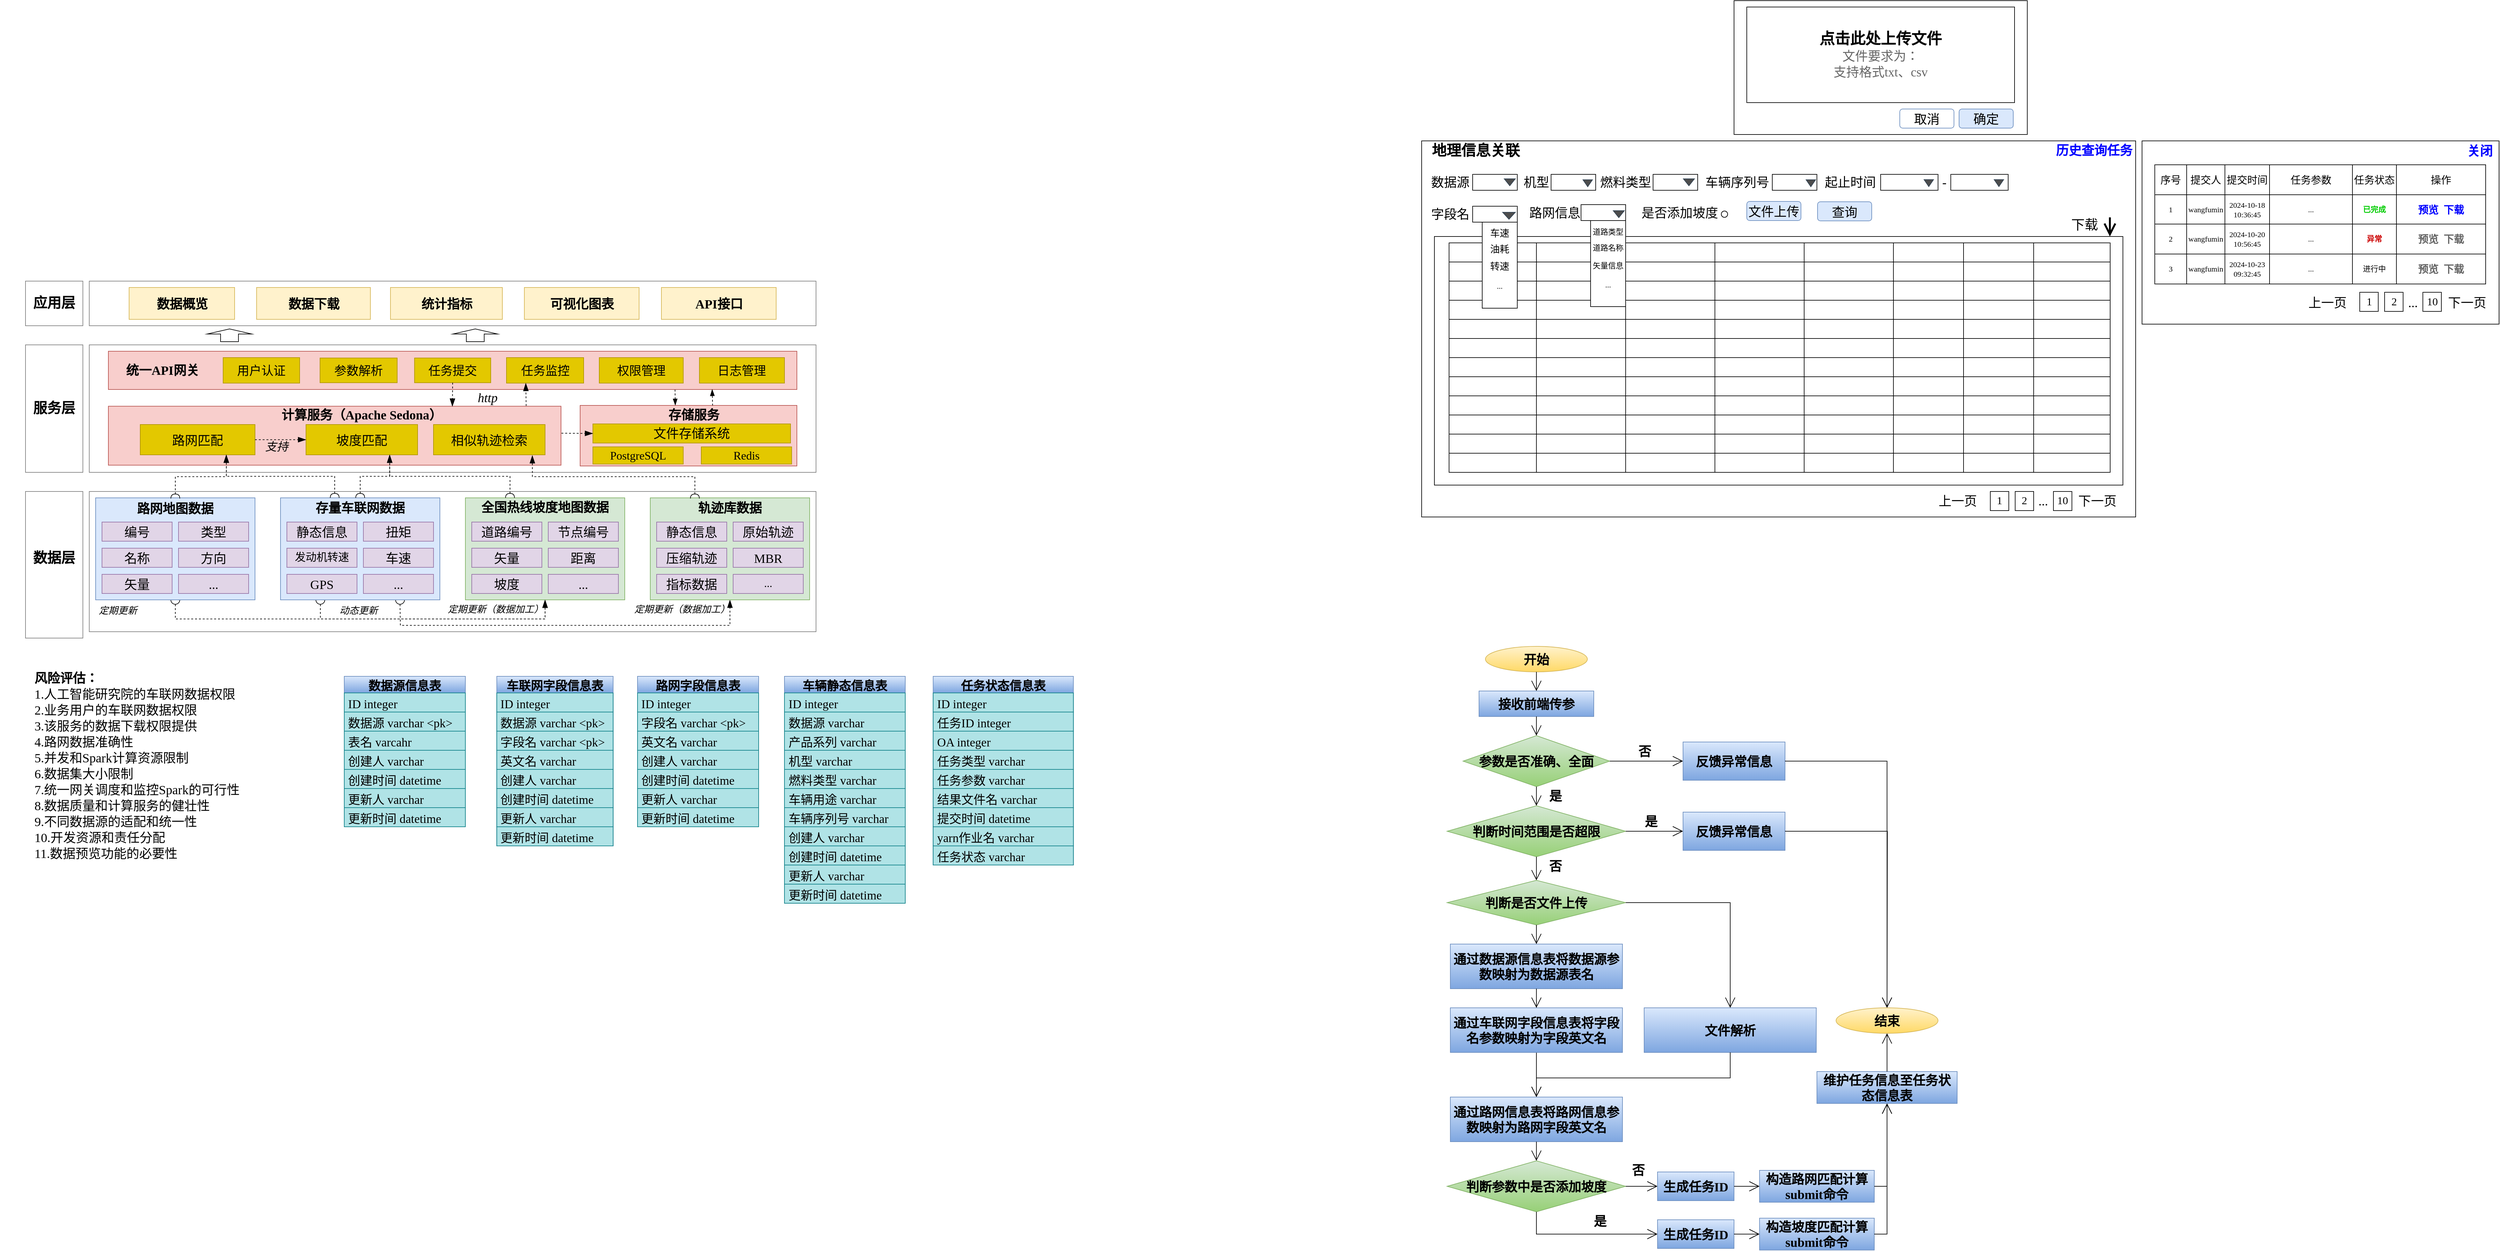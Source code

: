 <mxfile version="24.7.17">
  <diagram name="第 1 页" id="Ni90BN1wA_N-kfd-1URX">
    <mxGraphModel dx="3878" dy="2130" grid="1" gridSize="10" guides="1" tooltips="1" connect="1" arrows="1" fold="1" page="0" pageScale="1" pageWidth="3300" pageHeight="2339" math="0" shadow="0">
      <root>
        <mxCell id="0" />
        <mxCell id="1" parent="0" />
        <mxCell id="qYlMRX3e8qcYRXx63u1V-25" value="" style="rounded=0;whiteSpace=wrap;html=1;fontFamily=Architects Daughter;fontSource=https%3A%2F%2Ffonts.googleapis.com%2Fcss%3Ffamily%3DArchitects%2BDaughter;fillColor=none;strokeWidth=1;strokeColor=#808080;" parent="1" vertex="1">
          <mxGeometry x="-1600" y="-390" width="1140" height="220" as="geometry" />
        </mxCell>
        <mxCell id="2A0W2CnTfT9Ry1PuDVfl-24" value="" style="edgeStyle=orthogonalEdgeStyle;orthogonalLoop=1;jettySize=auto;html=1;rounded=0;fontFamily=Architects Daughter;fontSource=https%3A%2F%2Ffonts.googleapis.com%2Fcss%3Ffamily%3DArchitects%2BDaughter;fontSize=16;startSize=14;endArrow=blockThin;endSize=10;sourcePerimeterSpacing=8;targetPerimeterSpacing=8;endFill=1;exitX=0.75;exitY=1;exitDx=0;exitDy=0;entryX=0.5;entryY=1;entryDx=0;entryDy=0;dashed=1;startArrow=oval;startFill=0;" edge="1" parent="1" source="qYlMRX3e8qcYRXx63u1V-17" target="2A0W2CnTfT9Ry1PuDVfl-16">
          <mxGeometry width="140" relative="1" as="geometry">
            <mxPoint x="-1165" y="-210" as="sourcePoint" />
            <mxPoint x="-875" y="-210" as="targetPoint" />
            <Array as="points">
              <mxPoint x="-1112" y="-210" />
              <mxPoint x="-1112" y="-180" />
              <mxPoint x="-595" y="-180" />
            </Array>
          </mxGeometry>
        </mxCell>
        <mxCell id="qYlMRX3e8qcYRXx63u1V-200" value="" style="edgeStyle=orthogonalEdgeStyle;orthogonalLoop=1;jettySize=auto;html=1;rounded=0;fontFamily=Architects Daughter;fontSource=https%3A%2F%2Ffonts.googleapis.com%2Fcss%3Ffamily%3DArchitects%2BDaughter;fontSize=16;startSize=14;endArrow=blockThin;endSize=10;sourcePerimeterSpacing=8;targetPerimeterSpacing=8;endFill=1;entryX=0.5;entryY=1;entryDx=0;entryDy=0;dashed=1;startArrow=oval;startFill=0;exitX=0.25;exitY=1;exitDx=0;exitDy=0;" parent="1" source="qYlMRX3e8qcYRXx63u1V-17" target="qYlMRX3e8qcYRXx63u1V-7" edge="1">
          <mxGeometry width="140" relative="1" as="geometry">
            <mxPoint x="-1237.5" y="-210" as="sourcePoint" />
            <mxPoint x="-885" y="-210" as="targetPoint" />
            <Array as="points">
              <mxPoint x="-1238" y="-190" />
              <mxPoint x="-885" y="-190" />
            </Array>
          </mxGeometry>
        </mxCell>
        <mxCell id="qYlMRX3e8qcYRXx63u1V-120" value="" style="rounded=0;whiteSpace=wrap;html=1;fontFamily=Architects Daughter;fontSource=https%3A%2F%2Ffonts.googleapis.com%2Fcss%3Ffamily%3DArchitects%2BDaughter;strokeColor=#808080;" parent="1" vertex="1">
          <mxGeometry x="-1700" y="-390" width="90" height="230" as="geometry" />
        </mxCell>
        <mxCell id="qYlMRX3e8qcYRXx63u1V-119" value="" style="rounded=0;whiteSpace=wrap;html=1;fontFamily=Architects Daughter;fontSource=https%3A%2F%2Ffonts.googleapis.com%2Fcss%3Ffamily%3DArchitects%2BDaughter;strokeColor=#808080;" parent="1" vertex="1">
          <mxGeometry x="-1700" y="-620" width="90" height="200" as="geometry" />
        </mxCell>
        <mxCell id="qYlMRX3e8qcYRXx63u1V-118" value="" style="rounded=0;whiteSpace=wrap;html=1;fontFamily=Architects Daughter;fontSource=https%3A%2F%2Ffonts.googleapis.com%2Fcss%3Ffamily%3DArchitects%2BDaughter;strokeColor=#808080;" parent="1" vertex="1">
          <mxGeometry x="-1700" y="-720" width="90" height="70" as="geometry" />
        </mxCell>
        <mxCell id="qYlMRX3e8qcYRXx63u1V-75" value="" style="rounded=0;whiteSpace=wrap;html=1;fontFamily=Architects Daughter;fontSource=https%3A%2F%2Ffonts.googleapis.com%2Fcss%3Ffamily%3DArchitects%2BDaughter;fillColor=none;strokeWidth=1;strokeColor=#808080;" parent="1" vertex="1">
          <mxGeometry x="-1600" y="-620" width="1140" height="200" as="geometry" />
        </mxCell>
        <mxCell id="qYlMRX3e8qcYRXx63u1V-27" value="" style="rounded=0;whiteSpace=wrap;html=1;fontFamily=Architects Daughter;fontSource=https%3A%2F%2Ffonts.googleapis.com%2Fcss%3Ffamily%3DArchitects%2BDaughter;fillColor=none;strokeWidth=1;strokeColor=#808080;" parent="1" vertex="1">
          <mxGeometry x="-1600" y="-720" width="1140" height="70" as="geometry" />
        </mxCell>
        <mxCell id="qYlMRX3e8qcYRXx63u1V-7" value="" style="rounded=0;whiteSpace=wrap;html=1;fontFamily=宋体;fillColor=#d5e8d4;strokeColor=#82b366;" parent="1" vertex="1">
          <mxGeometry x="-1010" y="-380" width="250" height="160" as="geometry" />
        </mxCell>
        <mxCell id="qYlMRX3e8qcYRXx63u1V-12" value="" style="edgeStyle=orthogonalEdgeStyle;orthogonalLoop=1;jettySize=auto;html=1;rounded=0;fontFamily=Architects Daughter;fontSource=https%3A%2F%2Ffonts.googleapis.com%2Fcss%3Ffamily%3DArchitects%2BDaughter;fontSize=16;startSize=14;endArrow=blockThin;endSize=10;sourcePerimeterSpacing=8;targetPerimeterSpacing=8;endFill=1;exitX=0.5;exitY=1;exitDx=0;exitDy=0;dashed=1;startArrow=oval;startFill=0;entryX=0.5;entryY=1;entryDx=0;entryDy=0;" parent="1" source="qYlMRX3e8qcYRXx63u1V-18" edge="1" target="qYlMRX3e8qcYRXx63u1V-7">
          <mxGeometry width="140" relative="1" as="geometry">
            <mxPoint x="-1465" y="-160" as="sourcePoint" />
            <mxPoint x="-885" y="-220" as="targetPoint" />
            <Array as="points">
              <mxPoint x="-1465" y="-190" />
              <mxPoint x="-885" y="-190" />
            </Array>
          </mxGeometry>
        </mxCell>
        <mxCell id="qYlMRX3e8qcYRXx63u1V-16" value="&lt;span style=&quot;font-size: 20px;&quot;&gt;&lt;b&gt;数据概览&lt;/b&gt;&lt;/span&gt;" style="rounded=0;whiteSpace=wrap;html=1;fontFamily=宋体;fillColor=#fff2cc;strokeColor=#d6b656;" parent="1" vertex="1">
          <mxGeometry x="-1537.5" y="-710" width="165.5" height="50" as="geometry" />
        </mxCell>
        <mxCell id="qYlMRX3e8qcYRXx63u1V-17" value="" style="rounded=0;whiteSpace=wrap;html=1;fontFamily=宋体;fillColor=#dae8fc;strokeColor=#6c8ebf;" parent="1" vertex="1">
          <mxGeometry x="-1300" y="-380" width="250" height="160" as="geometry" />
        </mxCell>
        <mxCell id="qYlMRX3e8qcYRXx63u1V-18" value="" style="rounded=0;whiteSpace=wrap;html=1;fontFamily=宋体;fillColor=#dae8fc;strokeColor=#6c8ebf;" parent="1" vertex="1">
          <mxGeometry x="-1590" y="-380" width="250" height="160" as="geometry" />
        </mxCell>
        <mxCell id="qYlMRX3e8qcYRXx63u1V-19" value="&lt;font style=&quot;font-size: 20px;&quot;&gt;&lt;b&gt;数据下载&lt;/b&gt;&lt;/font&gt;" style="rounded=0;whiteSpace=wrap;html=1;fontFamily=宋体;fillColor=#fff2cc;strokeColor=#d6b656;" parent="1" vertex="1">
          <mxGeometry x="-1337.5" y="-710" width="178.5" height="50" as="geometry" />
        </mxCell>
        <mxCell id="qYlMRX3e8qcYRXx63u1V-26" value="&lt;b&gt;&lt;font style=&quot;font-size: 22px;&quot; face=&quot;宋体&quot;&gt;数据层&lt;/font&gt;&lt;/b&gt;" style="text;strokeColor=none;fillColor=none;html=1;align=center;verticalAlign=middle;whiteSpace=wrap;rounded=0;fontSize=20;fontFamily=Architects Daughter;fontSource=https%3A%2F%2Ffonts.googleapis.com%2Fcss%3Ffamily%3DArchitects%2BDaughter;" parent="1" vertex="1">
          <mxGeometry x="-1690" y="-300" width="70" height="30" as="geometry" />
        </mxCell>
        <mxCell id="qYlMRX3e8qcYRXx63u1V-28" value="&lt;b&gt;&lt;font style=&quot;font-size: 22px;&quot; face=&quot;宋体&quot;&gt;应用层&lt;/font&gt;&lt;/b&gt;" style="text;strokeColor=none;fillColor=none;html=1;align=center;verticalAlign=middle;whiteSpace=wrap;rounded=0;fontSize=20;fontFamily=Architects Daughter;fontSource=https%3A%2F%2Ffonts.googleapis.com%2Fcss%3Ffamily%3DArchitects%2BDaughter;" parent="1" vertex="1">
          <mxGeometry x="-1690" y="-700" width="70" height="30" as="geometry" />
        </mxCell>
        <mxCell id="qYlMRX3e8qcYRXx63u1V-36" value="&lt;b&gt;路网地图数据&lt;/b&gt;" style="text;strokeColor=none;fillColor=none;html=1;align=center;verticalAlign=middle;whiteSpace=wrap;rounded=0;fontSize=20;fontFamily=宋体;" parent="1" vertex="1">
          <mxGeometry x="-1530" y="-379" width="130" height="30" as="geometry" />
        </mxCell>
        <mxCell id="qYlMRX3e8qcYRXx63u1V-38" value="&lt;b&gt;存量车联网数据&lt;/b&gt;" style="text;strokeColor=none;fillColor=none;html=1;align=center;verticalAlign=middle;whiteSpace=wrap;rounded=0;fontSize=20;fontFamily=宋体;" parent="1" vertex="1">
          <mxGeometry x="-1255" y="-380" width="160" height="30" as="geometry" />
        </mxCell>
        <mxCell id="qYlMRX3e8qcYRXx63u1V-39" value="&lt;span style=&quot;font-family: 宋体;&quot;&gt;&lt;b&gt;全国热线坡度地图数据&lt;/b&gt;&lt;/span&gt;" style="text;strokeColor=none;fillColor=none;html=1;align=center;verticalAlign=middle;whiteSpace=wrap;rounded=0;fontSize=20;fontFamily=Architects Daughter;fontSource=https%3A%2F%2Ffonts.googleapis.com%2Fcss%3Ffamily%3DArchitects%2BDaughter;" parent="1" vertex="1">
          <mxGeometry x="-995" y="-380" width="220" height="30" as="geometry" />
        </mxCell>
        <mxCell id="qYlMRX3e8qcYRXx63u1V-40" value="&lt;span style=&quot;font-size: 20px;&quot;&gt;静态信息&lt;/span&gt;" style="rounded=0;whiteSpace=wrap;html=1;fontFamily=宋体;fillColor=#e1d5e7;strokeColor=#9673a6;fontSize=20;" parent="1" vertex="1">
          <mxGeometry x="-1290" y="-342" width="110" height="30" as="geometry" />
        </mxCell>
        <mxCell id="qYlMRX3e8qcYRXx63u1V-43" value="&lt;font style=&quot;font-size: 20px;&quot;&gt;扭矩&lt;/font&gt;" style="rounded=0;whiteSpace=wrap;html=1;fontFamily=宋体;fillColor=#e1d5e7;strokeColor=#9673a6;fontSize=20;" parent="1" vertex="1">
          <mxGeometry x="-1170" y="-342" width="110" height="30" as="geometry" />
        </mxCell>
        <mxCell id="qYlMRX3e8qcYRXx63u1V-44" value="&lt;font style=&quot;font-size: 17px;&quot;&gt;发动机转速&lt;/font&gt;" style="rounded=0;whiteSpace=wrap;html=1;fontFamily=宋体;fillColor=#e1d5e7;strokeColor=#9673a6;" parent="1" vertex="1">
          <mxGeometry x="-1290" y="-301" width="110" height="30" as="geometry" />
        </mxCell>
        <mxCell id="qYlMRX3e8qcYRXx63u1V-45" value="&lt;span style=&quot;font-size: 20px;&quot;&gt;车速&lt;/span&gt;" style="rounded=0;whiteSpace=wrap;html=1;fontFamily=宋体;fillColor=#e1d5e7;strokeColor=#9673a6;fontSize=20;" parent="1" vertex="1">
          <mxGeometry x="-1170" y="-301" width="110" height="30" as="geometry" />
        </mxCell>
        <mxCell id="qYlMRX3e8qcYRXx63u1V-46" value="&lt;font style=&quot;font-size: 20px;&quot; face=&quot;宋体&quot;&gt;GPS&lt;/font&gt;" style="rounded=0;whiteSpace=wrap;html=1;fontFamily=宋体;fillColor=#e1d5e7;strokeColor=#9673a6;fontSize=20;" parent="1" vertex="1">
          <mxGeometry x="-1290" y="-260" width="110" height="30" as="geometry" />
        </mxCell>
        <mxCell id="qYlMRX3e8qcYRXx63u1V-47" value="&lt;span style=&quot;font-size: 20px;&quot;&gt;...&lt;/span&gt;" style="rounded=0;whiteSpace=wrap;html=1;fontFamily=宋体;fillColor=#e1d5e7;strokeColor=#9673a6;fontSize=20;" parent="1" vertex="1">
          <mxGeometry x="-1170" y="-260" width="110" height="30" as="geometry" />
        </mxCell>
        <mxCell id="qYlMRX3e8qcYRXx63u1V-48" value="&lt;span style=&quot;font-size: 20px;&quot;&gt;编号&lt;/span&gt;" style="rounded=0;whiteSpace=wrap;html=1;fontFamily=宋体;fillColor=#e1d5e7;strokeColor=#9673a6;fontSize=20;" parent="1" vertex="1">
          <mxGeometry x="-1580" y="-342" width="110" height="30" as="geometry" />
        </mxCell>
        <mxCell id="qYlMRX3e8qcYRXx63u1V-49" value="&lt;span style=&quot;font-size: 20px;&quot;&gt;类型&lt;/span&gt;" style="rounded=0;whiteSpace=wrap;html=1;fontFamily=宋体;fillColor=#e1d5e7;strokeColor=#9673a6;fontSize=20;" parent="1" vertex="1">
          <mxGeometry x="-1460" y="-342" width="110" height="30" as="geometry" />
        </mxCell>
        <mxCell id="qYlMRX3e8qcYRXx63u1V-50" value="&lt;span style=&quot;font-size: 20px;&quot;&gt;名称&lt;/span&gt;" style="rounded=0;whiteSpace=wrap;html=1;fontFamily=宋体;fillColor=#e1d5e7;strokeColor=#9673a6;fontSize=20;" parent="1" vertex="1">
          <mxGeometry x="-1580" y="-301" width="110" height="30" as="geometry" />
        </mxCell>
        <mxCell id="qYlMRX3e8qcYRXx63u1V-51" value="&lt;span style=&quot;font-size: 20px;&quot;&gt;方向&lt;/span&gt;" style="rounded=0;whiteSpace=wrap;html=1;fontFamily=宋体;fillColor=#e1d5e7;strokeColor=#9673a6;fontSize=20;" parent="1" vertex="1">
          <mxGeometry x="-1460" y="-301" width="110" height="30" as="geometry" />
        </mxCell>
        <mxCell id="qYlMRX3e8qcYRXx63u1V-52" value="&lt;span style=&quot;font-size: 20px;&quot;&gt;矢量&lt;/span&gt;" style="rounded=0;whiteSpace=wrap;html=1;fontFamily=宋体;fillColor=#e1d5e7;strokeColor=#9673a6;fontSize=20;" parent="1" vertex="1">
          <mxGeometry x="-1580" y="-260" width="110" height="30" as="geometry" />
        </mxCell>
        <mxCell id="qYlMRX3e8qcYRXx63u1V-53" value="&lt;span style=&quot;font-size: 20px;&quot;&gt;...&lt;/span&gt;" style="rounded=0;whiteSpace=wrap;html=1;fontFamily=宋体;fillColor=#e1d5e7;strokeColor=#9673a6;fontSize=20;" parent="1" vertex="1">
          <mxGeometry x="-1460" y="-260" width="110" height="30" as="geometry" />
        </mxCell>
        <mxCell id="qYlMRX3e8qcYRXx63u1V-54" value="&lt;span style=&quot;font-size: 20px;&quot;&gt;道路编号&lt;/span&gt;" style="rounded=0;whiteSpace=wrap;html=1;fontFamily=宋体;fillColor=#e1d5e7;strokeColor=#9673a6;fontSize=20;" parent="1" vertex="1">
          <mxGeometry x="-1000" y="-342" width="110" height="30" as="geometry" />
        </mxCell>
        <mxCell id="qYlMRX3e8qcYRXx63u1V-55" value="&lt;span style=&quot;font-size: 20px;&quot;&gt;节点编号&lt;/span&gt;" style="rounded=0;whiteSpace=wrap;html=1;fontFamily=宋体;fillColor=#e1d5e7;strokeColor=#9673a6;fontSize=20;" parent="1" vertex="1">
          <mxGeometry x="-880" y="-342" width="110" height="30" as="geometry" />
        </mxCell>
        <mxCell id="qYlMRX3e8qcYRXx63u1V-56" value="&lt;span style=&quot;font-size: 20px;&quot;&gt;矢量&lt;/span&gt;" style="rounded=0;whiteSpace=wrap;html=1;fontFamily=宋体;fillColor=#e1d5e7;strokeColor=#9673a6;fontSize=20;" parent="1" vertex="1">
          <mxGeometry x="-1000" y="-301" width="110" height="30" as="geometry" />
        </mxCell>
        <mxCell id="qYlMRX3e8qcYRXx63u1V-57" value="&lt;span style=&quot;font-size: 20px;&quot;&gt;坡度&lt;/span&gt;" style="rounded=0;whiteSpace=wrap;html=1;fontFamily=宋体;fillColor=#e1d5e7;strokeColor=#9673a6;fontSize=20;" parent="1" vertex="1">
          <mxGeometry x="-1000" y="-260" width="110" height="30" as="geometry" />
        </mxCell>
        <mxCell id="qYlMRX3e8qcYRXx63u1V-58" value="&lt;span style=&quot;font-size: 20px;&quot;&gt;距离&lt;/span&gt;" style="rounded=0;whiteSpace=wrap;html=1;fontFamily=宋体;fillColor=#e1d5e7;strokeColor=#9673a6;fontSize=20;" parent="1" vertex="1">
          <mxGeometry x="-880" y="-301" width="110" height="30" as="geometry" />
        </mxCell>
        <mxCell id="qYlMRX3e8qcYRXx63u1V-60" value="&lt;span style=&quot;font-size: 20px;&quot;&gt;...&lt;/span&gt;" style="rounded=0;whiteSpace=wrap;html=1;fontFamily=宋体;fillColor=#e1d5e7;strokeColor=#9673a6;fontSize=20;" parent="1" vertex="1">
          <mxGeometry x="-880" y="-260" width="110" height="30" as="geometry" />
        </mxCell>
        <mxCell id="qYlMRX3e8qcYRXx63u1V-62" value="" style="rounded=0;whiteSpace=wrap;html=1;fontFamily=宋体;fillColor=#f8cecc;strokeColor=#b85450;" parent="1" vertex="1">
          <mxGeometry x="-1570" y="-523.75" width="710" height="92.5" as="geometry" />
        </mxCell>
        <mxCell id="qYlMRX3e8qcYRXx63u1V-63" value="" style="rounded=0;whiteSpace=wrap;html=1;fontFamily=Times New Roman;fillColor=#f8cecc;strokeColor=#b85450;" parent="1" vertex="1">
          <mxGeometry x="-830" y="-525" width="340" height="95" as="geometry" />
        </mxCell>
        <mxCell id="qYlMRX3e8qcYRXx63u1V-64" value="" style="rounded=0;whiteSpace=wrap;html=1;fontFamily=宋体;fillColor=#f8cecc;strokeColor=#b85450;" parent="1" vertex="1">
          <mxGeometry x="-1570" y="-610" width="1080" height="60" as="geometry" />
        </mxCell>
        <mxCell id="qYlMRX3e8qcYRXx63u1V-65" value="&lt;p style=&quot;line-height: 100%;&quot;&gt;&lt;font style=&quot;font-size: 18px;&quot;&gt;PostgreSQL&lt;/font&gt;&lt;/p&gt;" style="rounded=0;whiteSpace=wrap;html=1;fontFamily=Times New Roman;fontSize=17;fillColor=#e3c800;fontColor=#000000;strokeColor=#B09500;" parent="1" vertex="1">
          <mxGeometry x="-810" y="-460" width="141.75" height="27" as="geometry" />
        </mxCell>
        <mxCell id="qYlMRX3e8qcYRXx63u1V-66" value="&lt;p style=&quot;line-height: 100%;&quot;&gt;&lt;font style=&quot;font-size: 18px;&quot;&gt;Redis&lt;/font&gt;&lt;/p&gt;" style="rounded=0;whiteSpace=wrap;html=1;fontFamily=Times New Roman;fontSize=17;fillColor=#e3c800;fontColor=#000000;strokeColor=#B09500;" parent="1" vertex="1">
          <mxGeometry x="-640" y="-460" width="141.75" height="27" as="geometry" />
        </mxCell>
        <mxCell id="qYlMRX3e8qcYRXx63u1V-67" value="&lt;font face=&quot;宋体&quot;&gt;&lt;b&gt;存储服务&lt;/b&gt;&lt;/font&gt;" style="text;strokeColor=none;fillColor=none;html=1;align=center;verticalAlign=middle;whiteSpace=wrap;rounded=0;fontSize=20;fontFamily=Architects Daughter;fontSource=https%3A%2F%2Ffonts.googleapis.com%2Fcss%3Ffamily%3DArchitects%2BDaughter;" parent="1" vertex="1">
          <mxGeometry x="-710" y="-525" width="117" height="30" as="geometry" />
        </mxCell>
        <mxCell id="qYlMRX3e8qcYRXx63u1V-68" value="&lt;font style=&quot;font-size: 20px;&quot; face=&quot;宋体&quot;&gt;路网匹配&lt;/font&gt;" style="rounded=0;whiteSpace=wrap;html=1;fontFamily=Architects Daughter;fontSource=https%3A%2F%2Ffonts.googleapis.com%2Fcss%3Ffamily%3DArchitects%2BDaughter;fillColor=#e3c800;fontColor=#000000;strokeColor=#B09500;" parent="1" vertex="1">
          <mxGeometry x="-1520" y="-495" width="180" height="47.5" as="geometry" />
        </mxCell>
        <mxCell id="qYlMRX3e8qcYRXx63u1V-69" value="&lt;b&gt;&lt;font face=&quot;宋体&quot;&gt;计算服务（&lt;/font&gt;&lt;span style=&quot;font-family: &amp;quot;Times New Roman&amp;quot;;&quot;&gt;Apache Sedona&lt;/span&gt;&lt;font face=&quot;宋体&quot;&gt;）&lt;/font&gt;&lt;/b&gt;" style="text;strokeColor=none;fillColor=none;html=1;align=center;verticalAlign=middle;whiteSpace=wrap;rounded=0;fontSize=20;fontFamily=Architects Daughter;fontSource=https%3A%2F%2Ffonts.googleapis.com%2Fcss%3Ffamily%3DArchitects%2BDaughter;" parent="1" vertex="1">
          <mxGeometry x="-1308" y="-525" width="271" height="30" as="geometry" />
        </mxCell>
        <mxCell id="qYlMRX3e8qcYRXx63u1V-72" value="&lt;font style=&quot;font-size: 20px;&quot; face=&quot;Times New Roman&quot;&gt;&lt;i&gt;http&lt;/i&gt;&lt;/font&gt;" style="text;strokeColor=none;fillColor=none;html=1;align=center;verticalAlign=middle;whiteSpace=wrap;rounded=0;fontSize=18;fontFamily=Architects Daughter;fontSource=https%3A%2F%2Ffonts.googleapis.com%2Fcss%3Ffamily%3DArchitects%2BDaughter;" parent="1" vertex="1">
          <mxGeometry x="-1000" y="-550" width="50" height="25" as="geometry" />
        </mxCell>
        <mxCell id="qYlMRX3e8qcYRXx63u1V-83" value="&lt;span style=&quot;font-family: 宋体;&quot;&gt;&lt;b&gt;统一API网关&lt;/b&gt;&lt;/span&gt;" style="text;strokeColor=none;fillColor=none;html=1;align=center;verticalAlign=middle;whiteSpace=wrap;rounded=0;fontSize=20;fontFamily=Architects Daughter;fontSource=https%3A%2F%2Ffonts.googleapis.com%2Fcss%3Ffamily%3DArchitects%2BDaughter;" parent="1" vertex="1">
          <mxGeometry x="-1550" y="-594.99" width="130" height="30" as="geometry" />
        </mxCell>
        <mxCell id="qYlMRX3e8qcYRXx63u1V-84" value="&lt;p style=&quot;line-height: 100%;&quot;&gt;用户认证&lt;/p&gt;" style="rounded=0;whiteSpace=wrap;html=1;fontFamily=宋体;fontSize=19;fillColor=#e3c800;fontColor=#000000;strokeColor=#B09500;" parent="1" vertex="1">
          <mxGeometry x="-1390" y="-600" width="120" height="40" as="geometry" />
        </mxCell>
        <mxCell id="qYlMRX3e8qcYRXx63u1V-85" value="&lt;p style=&quot;line-height: 100%;&quot;&gt;权限管理&lt;/p&gt;" style="rounded=0;whiteSpace=wrap;html=1;fontFamily=宋体;fontSize=19;fillColor=#e3c800;fontColor=#000000;strokeColor=#B09500;" parent="1" vertex="1">
          <mxGeometry x="-800" y="-600" width="131.75" height="40" as="geometry" />
        </mxCell>
        <mxCell id="qYlMRX3e8qcYRXx63u1V-87" value="&lt;p style=&quot;line-height: 100%;&quot;&gt;日志管理&lt;/p&gt;" style="rounded=0;whiteSpace=wrap;html=1;fontFamily=宋体;fontSize=19;fillColor=#e3c800;fontColor=#000000;strokeColor=#B09500;" parent="1" vertex="1">
          <mxGeometry x="-642.87" y="-600" width="133.37" height="40" as="geometry" />
        </mxCell>
        <mxCell id="qYlMRX3e8qcYRXx63u1V-88" value="&lt;p style=&quot;line-height: 100%;&quot;&gt;参数解析&lt;/p&gt;" style="rounded=0;whiteSpace=wrap;html=1;fontFamily=宋体;fontSize=19;fillColor=#e3c800;fontColor=#000000;strokeColor=#B09500;" parent="1" vertex="1">
          <mxGeometry x="-1238" y="-599.37" width="121" height="38.75" as="geometry" />
        </mxCell>
        <mxCell id="qYlMRX3e8qcYRXx63u1V-89" value="&lt;p style=&quot;line-height: 100%;&quot;&gt;任务提交&lt;/p&gt;" style="rounded=0;whiteSpace=wrap;html=1;fontFamily=宋体;fontSize=19;fillColor=#e3c800;fontColor=#000000;strokeColor=#B09500;" parent="1" vertex="1">
          <mxGeometry x="-1089.75" y="-599.37" width="119.5" height="38.75" as="geometry" />
        </mxCell>
        <mxCell id="qYlMRX3e8qcYRXx63u1V-90" value="&lt;p style=&quot;line-height: 100%;&quot;&gt;任务监控&lt;/p&gt;" style="rounded=0;whiteSpace=wrap;html=1;fontFamily=宋体;fontSize=19;fillColor=#e3c800;fontColor=#000000;strokeColor=#B09500;" parent="1" vertex="1">
          <mxGeometry x="-945.5" y="-600" width="121" height="40" as="geometry" />
        </mxCell>
        <mxCell id="qYlMRX3e8qcYRXx63u1V-95" value="" style="edgeStyle=none;orthogonalLoop=1;jettySize=auto;html=1;rounded=0;fontFamily=Architects Daughter;fontSource=https%3A%2F%2Ffonts.googleapis.com%2Fcss%3Ffamily%3DArchitects%2BDaughter;fontSize=16;startSize=14;endArrow=blockThin;endSize=8;sourcePerimeterSpacing=8;targetPerimeterSpacing=8;curved=1;dashed=1;endFill=1;entryX=0.25;entryY=0;entryDx=0;entryDy=0;exitX=0.823;exitY=1.006;exitDx=0;exitDy=0;exitPerimeter=0;" parent="1" source="qYlMRX3e8qcYRXx63u1V-64" target="qYlMRX3e8qcYRXx63u1V-67" edge="1">
          <mxGeometry width="140" relative="1" as="geometry">
            <mxPoint x="-912" y="-525" as="sourcePoint" />
            <mxPoint x="-888" y="-500" as="targetPoint" />
            <Array as="points" />
          </mxGeometry>
        </mxCell>
        <mxCell id="qYlMRX3e8qcYRXx63u1V-96" value="" style="edgeStyle=none;orthogonalLoop=1;jettySize=auto;html=1;rounded=0;fontFamily=Architects Daughter;fontSource=https%3A%2F%2Ffonts.googleapis.com%2Fcss%3Ffamily%3DArchitects%2BDaughter;fontSize=16;startSize=14;endArrow=blockThin;endSize=8;sourcePerimeterSpacing=8;targetPerimeterSpacing=8;curved=1;dashed=1;endFill=1;exitX=0.75;exitY=0;exitDx=0;exitDy=0;entryX=0.877;entryY=0.994;entryDx=0;entryDy=0;entryPerimeter=0;" parent="1" source="qYlMRX3e8qcYRXx63u1V-67" target="qYlMRX3e8qcYRXx63u1V-64" edge="1">
          <mxGeometry width="140" relative="1" as="geometry">
            <mxPoint x="-877" y="-500" as="sourcePoint" />
            <mxPoint x="-877" y="-530" as="targetPoint" />
            <Array as="points" />
          </mxGeometry>
        </mxCell>
        <mxCell id="qYlMRX3e8qcYRXx63u1V-97" value="&lt;b&gt;&lt;font style=&quot;font-size: 22px;&quot; face=&quot;宋体&quot;&gt;服务层&lt;/font&gt;&lt;/b&gt;" style="text;strokeColor=none;fillColor=none;html=1;align=center;verticalAlign=middle;whiteSpace=wrap;rounded=0;fontSize=20;fontFamily=Architects Daughter;fontSource=https%3A%2F%2Ffonts.googleapis.com%2Fcss%3Ffamily%3DArchitects%2BDaughter;" parent="1" vertex="1">
          <mxGeometry x="-1690" y="-535" width="70" height="30" as="geometry" />
        </mxCell>
        <mxCell id="qYlMRX3e8qcYRXx63u1V-107" value="&lt;font style=&quot;font-size: 20px;&quot; face=&quot;宋体&quot;&gt;坡度匹配&lt;/font&gt;" style="rounded=0;whiteSpace=wrap;html=1;fontFamily=Architects Daughter;fontSource=https%3A%2F%2Ffonts.googleapis.com%2Fcss%3Ffamily%3DArchitects%2BDaughter;fillColor=#e3c800;fontColor=#000000;strokeColor=#B09500;" parent="1" vertex="1">
          <mxGeometry x="-1260" y="-495" width="175" height="47.5" as="geometry" />
        </mxCell>
        <mxCell id="qYlMRX3e8qcYRXx63u1V-108" value="" style="edgeStyle=none;orthogonalLoop=1;jettySize=auto;html=1;rounded=0;fontFamily=Architects Daughter;fontSource=https%3A%2F%2Ffonts.googleapis.com%2Fcss%3Ffamily%3DArchitects%2BDaughter;fontSize=16;startSize=14;endArrow=blockThin;endSize=10;sourcePerimeterSpacing=8;targetPerimeterSpacing=8;curved=1;exitX=1;exitY=0.5;exitDx=0;exitDy=0;entryX=0;entryY=0.5;entryDx=0;entryDy=0;dashed=1;endFill=1;" parent="1" source="qYlMRX3e8qcYRXx63u1V-68" target="qYlMRX3e8qcYRXx63u1V-107" edge="1">
          <mxGeometry width="140" relative="1" as="geometry">
            <mxPoint x="-1300" y="-470.83" as="sourcePoint" />
            <mxPoint x="-1240" y="-470.83" as="targetPoint" />
            <Array as="points" />
          </mxGeometry>
        </mxCell>
        <mxCell id="qYlMRX3e8qcYRXx63u1V-109" value="&lt;font style=&quot;font-size: 18px;&quot; face=&quot;宋体&quot;&gt;&lt;i&gt;支持&lt;/i&gt;&lt;/font&gt;" style="text;strokeColor=none;fillColor=none;html=1;align=center;verticalAlign=middle;whiteSpace=wrap;rounded=0;fontSize=18;fontFamily=Architects Daughter;fontSource=https%3A%2F%2Ffonts.googleapis.com%2Fcss%3Ffamily%3DArchitects%2BDaughter;" parent="1" vertex="1">
          <mxGeometry x="-1331" y="-470" width="50" height="20" as="geometry" />
        </mxCell>
        <mxCell id="qYlMRX3e8qcYRXx63u1V-110" value="" style="edgeStyle=orthogonalEdgeStyle;orthogonalLoop=1;jettySize=auto;html=1;rounded=0;fontFamily=Architects Daughter;fontSource=https%3A%2F%2Ffonts.googleapis.com%2Fcss%3Ffamily%3DArchitects%2BDaughter;fontSize=16;startSize=5;endArrow=blockThin;endSize=10;sourcePerimeterSpacing=8;targetPerimeterSpacing=8;dashed=1;endFill=1;entryX=0.75;entryY=1;entryDx=0;entryDy=0;exitX=0.5;exitY=0;exitDx=0;exitDy=0;startArrow=halfCircle;startFill=0;" parent="1" source="qYlMRX3e8qcYRXx63u1V-36" target="qYlMRX3e8qcYRXx63u1V-68" edge="1">
          <mxGeometry width="140" relative="1" as="geometry">
            <mxPoint x="-1630" y="-410" as="sourcePoint" />
            <mxPoint x="-1490" y="-410" as="targetPoint" />
          </mxGeometry>
        </mxCell>
        <mxCell id="qYlMRX3e8qcYRXx63u1V-111" value="" style="edgeStyle=orthogonalEdgeStyle;orthogonalLoop=1;jettySize=auto;html=1;rounded=0;fontFamily=Architects Daughter;fontSource=https%3A%2F%2Ffonts.googleapis.com%2Fcss%3Ffamily%3DArchitects%2BDaughter;fontSize=16;startSize=5;endArrow=blockThin;endSize=10;sourcePerimeterSpacing=8;targetPerimeterSpacing=8;dashed=1;endFill=1;entryX=0.75;entryY=1;entryDx=0;entryDy=0;exitX=0.25;exitY=0;exitDx=0;exitDy=0;startArrow=halfCircle;startFill=0;" parent="1" source="qYlMRX3e8qcYRXx63u1V-38" target="qYlMRX3e8qcYRXx63u1V-68" edge="1">
          <mxGeometry width="140" relative="1" as="geometry">
            <mxPoint x="-1455" y="-370" as="sourcePoint" />
            <mxPoint x="-1385" y="-422" as="targetPoint" />
          </mxGeometry>
        </mxCell>
        <mxCell id="qYlMRX3e8qcYRXx63u1V-112" value="" style="edgeStyle=orthogonalEdgeStyle;orthogonalLoop=1;jettySize=auto;html=1;rounded=0;fontFamily=Architects Daughter;fontSource=https%3A%2F%2Ffonts.googleapis.com%2Fcss%3Ffamily%3DArchitects%2BDaughter;fontSize=16;startSize=5;endArrow=blockThin;endSize=10;sourcePerimeterSpacing=8;targetPerimeterSpacing=8;dashed=1;endFill=1;entryX=0.75;entryY=1;entryDx=0;entryDy=0;exitX=0.5;exitY=0;exitDx=0;exitDy=0;startArrow=halfCircle;startFill=0;" parent="1" source="qYlMRX3e8qcYRXx63u1V-38" target="qYlMRX3e8qcYRXx63u1V-107" edge="1">
          <mxGeometry width="140" relative="1" as="geometry">
            <mxPoint x="-1455" y="-370" as="sourcePoint" />
            <mxPoint x="-1385" y="-422" as="targetPoint" />
          </mxGeometry>
        </mxCell>
        <mxCell id="qYlMRX3e8qcYRXx63u1V-113" value="" style="edgeStyle=orthogonalEdgeStyle;orthogonalLoop=1;jettySize=auto;html=1;rounded=0;fontFamily=Architects Daughter;fontSource=https%3A%2F%2Ffonts.googleapis.com%2Fcss%3Ffamily%3DArchitects%2BDaughter;fontSize=16;startSize=5;endArrow=blockThin;endSize=10;sourcePerimeterSpacing=8;targetPerimeterSpacing=8;dashed=1;endFill=1;entryX=0.75;entryY=1;entryDx=0;entryDy=0;exitX=0.25;exitY=0;exitDx=0;exitDy=0;startArrow=halfCircle;startFill=0;" parent="1" source="qYlMRX3e8qcYRXx63u1V-39" target="qYlMRX3e8qcYRXx63u1V-107" edge="1">
          <mxGeometry width="140" relative="1" as="geometry">
            <mxPoint x="-1165" y="-378" as="sourcePoint" />
            <mxPoint x="-1129" y="-422" as="targetPoint" />
          </mxGeometry>
        </mxCell>
        <mxCell id="qYlMRX3e8qcYRXx63u1V-115" value="&lt;font style=&quot;font-size: 20px;&quot;&gt;&lt;b&gt;统计指标&lt;/b&gt;&lt;/font&gt;" style="rounded=0;whiteSpace=wrap;html=1;fontFamily=宋体;fillColor=#fff2cc;strokeColor=#d6b656;" parent="1" vertex="1">
          <mxGeometry x="-1127.5" y="-710" width="175.5" height="50" as="geometry" />
        </mxCell>
        <mxCell id="qYlMRX3e8qcYRXx63u1V-116" value="" style="edgeStyle=none;orthogonalLoop=1;jettySize=auto;html=1;rounded=0;fontFamily=Architects Daughter;fontSource=https%3A%2F%2Ffonts.googleapis.com%2Fcss%3Ffamily%3DArchitects%2BDaughter;fontSize=16;startSize=14;endArrow=blockThin;endSize=10;sourcePerimeterSpacing=8;targetPerimeterSpacing=8;curved=1;endFill=1;dashed=1;exitX=0.5;exitY=1;exitDx=0;exitDy=0;entryX=0.76;entryY=0.005;entryDx=0;entryDy=0;entryPerimeter=0;" parent="1" source="qYlMRX3e8qcYRXx63u1V-89" target="qYlMRX3e8qcYRXx63u1V-62" edge="1">
          <mxGeometry width="140" relative="1" as="geometry">
            <mxPoint x="-1230" y="-500" as="sourcePoint" />
            <mxPoint x="-1090" y="-500" as="targetPoint" />
            <Array as="points" />
          </mxGeometry>
        </mxCell>
        <mxCell id="qYlMRX3e8qcYRXx63u1V-117" value="" style="edgeStyle=none;orthogonalLoop=1;jettySize=auto;html=1;rounded=0;fontFamily=Architects Daughter;fontSource=https%3A%2F%2Ffonts.googleapis.com%2Fcss%3Ffamily%3DArchitects%2BDaughter;fontSize=16;startSize=14;endArrow=blockThin;endSize=10;sourcePerimeterSpacing=8;targetPerimeterSpacing=8;curved=1;endFill=1;dashed=1;entryX=0.25;entryY=1;entryDx=0;entryDy=0;exitX=0.923;exitY=-0.006;exitDx=0;exitDy=0;exitPerimeter=0;" parent="1" source="qYlMRX3e8qcYRXx63u1V-62" target="qYlMRX3e8qcYRXx63u1V-90" edge="1">
          <mxGeometry width="140" relative="1" as="geometry">
            <mxPoint x="-1145" y="-530" as="sourcePoint" />
            <mxPoint x="-1145" y="-489" as="targetPoint" />
            <Array as="points" />
          </mxGeometry>
        </mxCell>
        <mxCell id="qYlMRX3e8qcYRXx63u1V-121" value="&lt;font style=&quot;font-size: 20px;&quot;&gt;&lt;b&gt;可视化图表&lt;/b&gt;&lt;/font&gt;" style="rounded=0;whiteSpace=wrap;html=1;fontFamily=宋体;fillColor=#fff2cc;strokeColor=#d6b656;" parent="1" vertex="1">
          <mxGeometry x="-917.5" y="-710" width="180" height="50" as="geometry" />
        </mxCell>
        <mxCell id="qYlMRX3e8qcYRXx63u1V-124" value="" style="shape=singleArrow;whiteSpace=wrap;html=1;arrowWidth=0.4;arrowSize=0.4;fontFamily=Architects Daughter;fontSource=https%3A%2F%2Ffonts.googleapis.com%2Fcss%3Ffamily%3DArchitects%2BDaughter;rotation=-90;" parent="1" vertex="1">
          <mxGeometry x="-1390" y="-670" width="20" height="70" as="geometry" />
        </mxCell>
        <mxCell id="qYlMRX3e8qcYRXx63u1V-125" value="" style="shape=singleArrow;whiteSpace=wrap;html=1;arrowWidth=0.4;arrowSize=0.4;fontFamily=Architects Daughter;fontSource=https%3A%2F%2Ffonts.googleapis.com%2Fcss%3Ffamily%3DArchitects%2BDaughter;rotation=-90;" parent="1" vertex="1">
          <mxGeometry x="-1004.5" y="-670" width="20" height="70" as="geometry" />
        </mxCell>
        <mxCell id="qYlMRX3e8qcYRXx63u1V-126" value="&lt;p style=&quot;line-height: 100%;&quot;&gt;&lt;font style=&quot;font-size: 20px;&quot; face=&quot;宋体&quot;&gt;文件存储系统&lt;/font&gt;&lt;/p&gt;" style="rounded=0;whiteSpace=wrap;html=1;fontFamily=Times New Roman;fontSize=17;fillColor=#e3c800;fontColor=#000000;strokeColor=#B09500;" parent="1" vertex="1">
          <mxGeometry x="-810" y="-496" width="310" height="30" as="geometry" />
        </mxCell>
        <mxCell id="qYlMRX3e8qcYRXx63u1V-127" value="" style="edgeStyle=none;orthogonalLoop=1;jettySize=auto;html=1;rounded=0;fontFamily=Architects Daughter;fontSource=https%3A%2F%2Ffonts.googleapis.com%2Fcss%3Ffamily%3DArchitects%2BDaughter;fontSize=16;startSize=14;endArrow=blockThin;endSize=10;sourcePerimeterSpacing=8;targetPerimeterSpacing=8;curved=1;exitX=1.001;exitY=0.458;exitDx=0;exitDy=0;entryX=0;entryY=0.5;entryDx=0;entryDy=0;dashed=1;endFill=1;exitPerimeter=0;" parent="1" source="qYlMRX3e8qcYRXx63u1V-62" target="qYlMRX3e8qcYRXx63u1V-126" edge="1">
          <mxGeometry width="140" relative="1" as="geometry">
            <mxPoint x="-1060" y="-460" as="sourcePoint" />
            <mxPoint x="-920" y="-460" as="targetPoint" />
            <Array as="points" />
          </mxGeometry>
        </mxCell>
        <mxCell id="qYlMRX3e8qcYRXx63u1V-128" value="" style="rounded=0;whiteSpace=wrap;html=1;fontFamily=Architects Daughter;fontSource=https%3A%2F%2Ffonts.googleapis.com%2Fcss%3Ffamily%3DArchitects%2BDaughter;" parent="1" vertex="1">
          <mxGeometry x="490" y="-940" width="1120" height="590" as="geometry" />
        </mxCell>
        <mxCell id="qYlMRX3e8qcYRXx63u1V-129" value="&lt;font style=&quot;font-size: 23px;&quot;&gt;地理信息关联&lt;/font&gt;" style="text;strokeColor=none;fillColor=none;html=1;align=center;verticalAlign=middle;whiteSpace=wrap;rounded=0;fontSize=20;fontFamily=宋体;fontStyle=1" parent="1" vertex="1">
          <mxGeometry x="490" y="-940" width="170" height="30" as="geometry" />
        </mxCell>
        <mxCell id="qYlMRX3e8qcYRXx63u1V-130" value="" style="rounded=0;whiteSpace=wrap;html=1;fontFamily=Architects Daughter;fontSource=https%3A%2F%2Ffonts.googleapis.com%2Fcss%3Ffamily%3DArchitects%2BDaughter;" parent="1" vertex="1">
          <mxGeometry x="693" y="-887.5" width="70" height="25" as="geometry" />
        </mxCell>
        <mxCell id="qYlMRX3e8qcYRXx63u1V-131" value="&lt;font face=&quot;宋体&quot;&gt;机型&lt;/font&gt;" style="text;strokeColor=none;fillColor=none;html=1;align=center;verticalAlign=middle;whiteSpace=wrap;rounded=0;fontSize=20;fontFamily=Architects Daughter;fontSource=https%3A%2F%2Ffonts.googleapis.com%2Fcss%3Ffamily%3DArchitects%2BDaughter;" parent="1" vertex="1">
          <mxGeometry x="640" y="-890" width="60" height="30" as="geometry" />
        </mxCell>
        <mxCell id="qYlMRX3e8qcYRXx63u1V-132" value="" style="rounded=0;whiteSpace=wrap;html=1;fontFamily=Architects Daughter;fontSource=https%3A%2F%2Ffonts.googleapis.com%2Fcss%3Ffamily%3DArchitects%2BDaughter;" parent="1" vertex="1">
          <mxGeometry x="853" y="-887.5" width="70" height="25" as="geometry" />
        </mxCell>
        <mxCell id="qYlMRX3e8qcYRXx63u1V-133" value="&lt;font face=&quot;宋体&quot;&gt;燃料类型&lt;/font&gt;" style="text;strokeColor=none;fillColor=none;html=1;align=center;verticalAlign=middle;whiteSpace=wrap;rounded=0;fontSize=20;fontFamily=Architects Daughter;fontSource=https%3A%2F%2Ffonts.googleapis.com%2Fcss%3Ffamily%3DArchitects%2BDaughter;" parent="1" vertex="1">
          <mxGeometry x="760" y="-890" width="100" height="30" as="geometry" />
        </mxCell>
        <mxCell id="qYlMRX3e8qcYRXx63u1V-134" value="" style="rounded=0;whiteSpace=wrap;html=1;fontFamily=Architects Daughter;fontSource=https%3A%2F%2Ffonts.googleapis.com%2Fcss%3Ffamily%3DArchitects%2BDaughter;" parent="1" vertex="1">
          <mxGeometry x="1040" y="-887.5" width="70" height="25" as="geometry" />
        </mxCell>
        <mxCell id="qYlMRX3e8qcYRXx63u1V-135" value="&lt;font face=&quot;宋体&quot;&gt;车辆序列号&lt;/font&gt;" style="text;strokeColor=none;fillColor=none;html=1;align=center;verticalAlign=middle;whiteSpace=wrap;rounded=0;fontSize=20;fontFamily=Architects Daughter;fontSource=https%3A%2F%2Ffonts.googleapis.com%2Fcss%3Ffamily%3DArchitects%2BDaughter;" parent="1" vertex="1">
          <mxGeometry x="930" y="-890" width="110" height="30" as="geometry" />
        </mxCell>
        <mxCell id="qYlMRX3e8qcYRXx63u1V-136" value="&lt;font face=&quot;宋体&quot;&gt;起止时间&lt;/font&gt;" style="text;strokeColor=none;fillColor=none;html=1;align=center;verticalAlign=middle;whiteSpace=wrap;rounded=0;fontSize=20;fontFamily=Architects Daughter;fontSource=https%3A%2F%2Ffonts.googleapis.com%2Fcss%3Ffamily%3DArchitects%2BDaughter;" parent="1" vertex="1">
          <mxGeometry x="1115" y="-890" width="95" height="30" as="geometry" />
        </mxCell>
        <mxCell id="qYlMRX3e8qcYRXx63u1V-137" value="" style="rounded=0;whiteSpace=wrap;html=1;fontFamily=Architects Daughter;fontSource=https%3A%2F%2Ffonts.googleapis.com%2Fcss%3Ffamily%3DArchitects%2BDaughter;" parent="1" vertex="1">
          <mxGeometry x="1210" y="-887.5" width="90" height="25" as="geometry" />
        </mxCell>
        <mxCell id="qYlMRX3e8qcYRXx63u1V-138" value="" style="rounded=0;whiteSpace=wrap;html=1;fontFamily=Architects Daughter;fontSource=https%3A%2F%2Ffonts.googleapis.com%2Fcss%3Ffamily%3DArchitects%2BDaughter;" parent="1" vertex="1">
          <mxGeometry x="1320" y="-887.5" width="90" height="25" as="geometry" />
        </mxCell>
        <mxCell id="qYlMRX3e8qcYRXx63u1V-139" value="&lt;font face=&quot;宋体&quot;&gt;-&lt;/font&gt;" style="text;strokeColor=none;fillColor=none;html=1;align=center;verticalAlign=middle;whiteSpace=wrap;rounded=0;fontSize=20;fontFamily=Architects Daughter;fontSource=https%3A%2F%2Ffonts.googleapis.com%2Fcss%3Ffamily%3DArchitects%2BDaughter;" parent="1" vertex="1">
          <mxGeometry x="1300" y="-890" width="20" height="30" as="geometry" />
        </mxCell>
        <mxCell id="qYlMRX3e8qcYRXx63u1V-140" value="" style="rounded=0;whiteSpace=wrap;html=1;fontFamily=Architects Daughter;fontSource=https%3A%2F%2Ffonts.googleapis.com%2Fcss%3Ffamily%3DArchitects%2BDaughter;" parent="1" vertex="1">
          <mxGeometry x="570" y="-887.5" width="70" height="25" as="geometry" />
        </mxCell>
        <mxCell id="qYlMRX3e8qcYRXx63u1V-141" value="&lt;font face=&quot;宋体&quot;&gt;数据源&lt;/font&gt;" style="text;strokeColor=none;fillColor=none;html=1;align=center;verticalAlign=middle;whiteSpace=wrap;rounded=0;fontSize=20;fontFamily=Architects Daughter;fontSource=https%3A%2F%2Ffonts.googleapis.com%2Fcss%3Ffamily%3DArchitects%2BDaughter;" parent="1" vertex="1">
          <mxGeometry x="500" y="-890" width="70" height="30" as="geometry" />
        </mxCell>
        <mxCell id="qYlMRX3e8qcYRXx63u1V-142" value="" style="rounded=0;whiteSpace=wrap;html=1;fontFamily=Architects Daughter;fontSource=https%3A%2F%2Ffonts.googleapis.com%2Fcss%3Ffamily%3DArchitects%2BDaughter;" parent="1" vertex="1">
          <mxGeometry x="570" y="-837.5" width="70" height="25" as="geometry" />
        </mxCell>
        <mxCell id="qYlMRX3e8qcYRXx63u1V-143" value="&lt;font face=&quot;宋体&quot;&gt;字段名&lt;/font&gt;" style="text;strokeColor=none;fillColor=none;html=1;align=center;verticalAlign=middle;whiteSpace=wrap;rounded=0;fontSize=20;fontFamily=Architects Daughter;fontSource=https%3A%2F%2Ffonts.googleapis.com%2Fcss%3Ffamily%3DArchitects%2BDaughter;" parent="1" vertex="1">
          <mxGeometry x="500" y="-840" width="70" height="30" as="geometry" />
        </mxCell>
        <mxCell id="qYlMRX3e8qcYRXx63u1V-144" value="" style="rounded=0;whiteSpace=wrap;html=1;fontFamily=Architects Daughter;fontSource=https%3A%2F%2Ffonts.googleapis.com%2Fcss%3Ffamily%3DArchitects%2BDaughter;" parent="1" vertex="1">
          <mxGeometry x="740" y="-840" width="70" height="25" as="geometry" />
        </mxCell>
        <mxCell id="qYlMRX3e8qcYRXx63u1V-145" value="&lt;font face=&quot;宋体&quot;&gt;路网信息&lt;/font&gt;" style="text;strokeColor=none;fillColor=none;html=1;align=center;verticalAlign=middle;whiteSpace=wrap;rounded=0;fontSize=20;fontFamily=Architects Daughter;fontSource=https%3A%2F%2Ffonts.googleapis.com%2Fcss%3Ffamily%3DArchitects%2BDaughter;" parent="1" vertex="1">
          <mxGeometry x="658" y="-842.5" width="82" height="30" as="geometry" />
        </mxCell>
        <mxCell id="qYlMRX3e8qcYRXx63u1V-147" value="&lt;font face=&quot;宋体&quot;&gt;是否添加坡度&lt;/font&gt;" style="text;strokeColor=none;fillColor=none;html=1;align=center;verticalAlign=middle;whiteSpace=wrap;rounded=0;fontSize=20;fontFamily=Architects Daughter;fontSource=https%3A%2F%2Ffonts.googleapis.com%2Fcss%3Ffamily%3DArchitects%2BDaughter;" parent="1" vertex="1">
          <mxGeometry x="830" y="-842.5" width="130" height="30" as="geometry" />
        </mxCell>
        <mxCell id="qYlMRX3e8qcYRXx63u1V-148" value="" style="ellipse;whiteSpace=wrap;html=1;fontFamily=Architects Daughter;fontSource=https%3A%2F%2Ffonts.googleapis.com%2Fcss%3Ffamily%3DArchitects%2BDaughter;" parent="1" vertex="1">
          <mxGeometry x="960" y="-830" width="10" height="10" as="geometry" />
        </mxCell>
        <mxCell id="qYlMRX3e8qcYRXx63u1V-149" value="" style="triangle;whiteSpace=wrap;html=1;fontFamily=Architects Daughter;fontSource=https%3A%2F%2Ffonts.googleapis.com%2Fcss%3Ffamily%3DArchitects%2BDaughter;rotation=90;fillColor=#4D4D4D;fontColor=#ffffff;strokeColor=#314354;" parent="1" vertex="1">
          <mxGeometry x="622.75" y="-883.75" width="11" height="17.5" as="geometry" />
        </mxCell>
        <mxCell id="qYlMRX3e8qcYRXx63u1V-150" value="" style="triangle;whiteSpace=wrap;html=1;fontFamily=Architects Daughter;fontSource=https%3A%2F%2Ffonts.googleapis.com%2Fcss%3Ffamily%3DArchitects%2BDaughter;rotation=90;fillColor=#4D4D4D;fontColor=#ffffff;strokeColor=#314354;" parent="1" vertex="1">
          <mxGeometry x="745" y="-881" width="11" height="15" as="geometry" />
        </mxCell>
        <mxCell id="qYlMRX3e8qcYRXx63u1V-151" value="" style="triangle;whiteSpace=wrap;html=1;fontFamily=Architects Daughter;fontSource=https%3A%2F%2Ffonts.googleapis.com%2Fcss%3Ffamily%3DArchitects%2BDaughter;rotation=90;fillColor=#4D4D4D;fontColor=#ffffff;strokeColor=#314354;" parent="1" vertex="1">
          <mxGeometry x="903.75" y="-883.75" width="11" height="17.5" as="geometry" />
        </mxCell>
        <mxCell id="qYlMRX3e8qcYRXx63u1V-152" value="" style="triangle;whiteSpace=wrap;html=1;fontFamily=Architects Daughter;fontSource=https%3A%2F%2Ffonts.googleapis.com%2Fcss%3Ffamily%3DArchitects%2BDaughter;rotation=90;fillColor=#4D4D4D;fontColor=#ffffff;strokeColor=#314354;" parent="1" vertex="1">
          <mxGeometry x="1095" y="-881" width="11" height="15" as="geometry" />
        </mxCell>
        <mxCell id="qYlMRX3e8qcYRXx63u1V-153" value="" style="triangle;whiteSpace=wrap;html=1;fontFamily=Architects Daughter;fontSource=https%3A%2F%2Ffonts.googleapis.com%2Fcss%3Ffamily%3DArchitects%2BDaughter;rotation=90;fillColor=#4D4D4D;fontColor=#ffffff;strokeColor=#314354;" parent="1" vertex="1">
          <mxGeometry x="621.5" y="-832.5" width="11" height="20" as="geometry" />
        </mxCell>
        <mxCell id="qYlMRX3e8qcYRXx63u1V-154" value="" style="triangle;whiteSpace=wrap;html=1;fontFamily=Architects Daughter;fontSource=https%3A%2F%2Ffonts.googleapis.com%2Fcss%3Ffamily%3DArchitects%2BDaughter;rotation=90;fillColor=#4D4D4D;fontColor=#ffffff;strokeColor=#314354;" parent="1" vertex="1">
          <mxGeometry x="793.75" y="-833.75" width="11" height="17.5" as="geometry" />
        </mxCell>
        <mxCell id="qYlMRX3e8qcYRXx63u1V-155" value="" style="triangle;whiteSpace=wrap;html=1;fontFamily=Architects Daughter;fontSource=https%3A%2F%2Ffonts.googleapis.com%2Fcss%3Ffamily%3DArchitects%2BDaughter;rotation=90;fillColor=#4D4D4D;fontColor=#ffffff;strokeColor=#314354;" parent="1" vertex="1">
          <mxGeometry x="1280" y="-881.25" width="11" height="15" as="geometry" />
        </mxCell>
        <mxCell id="qYlMRX3e8qcYRXx63u1V-156" value="" style="triangle;whiteSpace=wrap;html=1;fontFamily=Architects Daughter;fontSource=https%3A%2F%2Ffonts.googleapis.com%2Fcss%3Ffamily%3DArchitects%2BDaughter;rotation=90;fillColor=#4D4D4D;fontColor=#ffffff;strokeColor=#314354;" parent="1" vertex="1">
          <mxGeometry x="1390" y="-881.25" width="11" height="15" as="geometry" />
        </mxCell>
        <mxCell id="qYlMRX3e8qcYRXx63u1V-158" value="&lt;font face=&quot;宋体&quot; style=&quot;font-size: 20px;&quot;&gt;查询&lt;/font&gt;" style="rounded=1;whiteSpace=wrap;html=1;fontFamily=Architects Daughter;fontSource=https%3A%2F%2Ffonts.googleapis.com%2Fcss%3Ffamily%3DArchitects%2BDaughter;fillColor=#dae8fc;strokeColor=#6c8ebf;" parent="1" vertex="1">
          <mxGeometry x="1111" y="-844.5" width="85" height="30" as="geometry" />
        </mxCell>
        <mxCell id="qYlMRX3e8qcYRXx63u1V-159" value="" style="rounded=0;whiteSpace=wrap;html=1;fontFamily=Architects Daughter;fontSource=https%3A%2F%2Ffonts.googleapis.com%2Fcss%3Ffamily%3DArchitects%2BDaughter;" parent="1" vertex="1">
          <mxGeometry x="510" y="-790" width="1080" height="390" as="geometry" />
        </mxCell>
        <mxCell id="qYlMRX3e8qcYRXx63u1V-160" value="&lt;font style=&quot;font-size: 17px;&quot; face=&quot;Times New Roman&quot;&gt;1&lt;/font&gt;" style="rounded=0;whiteSpace=wrap;html=1;fontFamily=Architects Daughter;fontSource=https%3A%2F%2Ffonts.googleapis.com%2Fcss%3Ffamily%3DArchitects%2BDaughter;" parent="1" vertex="1">
          <mxGeometry x="1382" y="-390" width="29" height="30" as="geometry" />
        </mxCell>
        <mxCell id="qYlMRX3e8qcYRXx63u1V-161" value="&lt;font style=&quot;font-size: 17px;&quot; face=&quot;Times New Roman&quot;&gt;2&lt;/font&gt;" style="rounded=0;whiteSpace=wrap;html=1;fontFamily=Architects Daughter;fontSource=https%3A%2F%2Ffonts.googleapis.com%2Fcss%3Ffamily%3DArchitects%2BDaughter;" parent="1" vertex="1">
          <mxGeometry x="1421" y="-390" width="29" height="30" as="geometry" />
        </mxCell>
        <mxCell id="qYlMRX3e8qcYRXx63u1V-162" value="&lt;font style=&quot;font-size: 17px;&quot; face=&quot;Times New Roman&quot;&gt;10&lt;/font&gt;" style="rounded=0;whiteSpace=wrap;html=1;fontFamily=Architects Daughter;fontSource=https%3A%2F%2Ffonts.googleapis.com%2Fcss%3Ffamily%3DArchitects%2BDaughter;" parent="1" vertex="1">
          <mxGeometry x="1481" y="-390" width="29" height="30" as="geometry" />
        </mxCell>
        <mxCell id="qYlMRX3e8qcYRXx63u1V-163" value="&lt;font face=&quot;Verdana&quot;&gt;...&lt;/font&gt;" style="text;strokeColor=none;fillColor=none;html=1;align=center;verticalAlign=middle;whiteSpace=wrap;rounded=0;fontSize=20;fontFamily=Architects Daughter;fontSource=https%3A%2F%2Ffonts.googleapis.com%2Fcss%3Ffamily%3DArchitects%2BDaughter;" parent="1" vertex="1">
          <mxGeometry x="1450" y="-390" width="30" height="30" as="geometry" />
        </mxCell>
        <mxCell id="qYlMRX3e8qcYRXx63u1V-164" value="&lt;font face=&quot;宋体&quot;&gt;上一页&lt;/font&gt;" style="text;strokeColor=none;fillColor=none;html=1;align=center;verticalAlign=middle;whiteSpace=wrap;rounded=0;fontSize=20;fontFamily=Architects Daughter;fontSource=https%3A%2F%2Ffonts.googleapis.com%2Fcss%3Ffamily%3DArchitects%2BDaughter;" parent="1" vertex="1">
          <mxGeometry x="1291" y="-390" width="80" height="30" as="geometry" />
        </mxCell>
        <mxCell id="qYlMRX3e8qcYRXx63u1V-165" value="&lt;font face=&quot;宋体&quot;&gt;下一页&lt;/font&gt;" style="text;strokeColor=none;fillColor=none;html=1;align=center;verticalAlign=middle;whiteSpace=wrap;rounded=0;fontSize=20;fontFamily=Architects Daughter;fontSource=https%3A%2F%2Ffonts.googleapis.com%2Fcss%3Ffamily%3DArchitects%2BDaughter;" parent="1" vertex="1">
          <mxGeometry x="1510" y="-390" width="80" height="30" as="geometry" />
        </mxCell>
        <mxCell id="qYlMRX3e8qcYRXx63u1V-166" value="" style="rounded=0;whiteSpace=wrap;html=1;fontFamily=Architects Daughter;fontSource=https%3A%2F%2Ffonts.googleapis.com%2Fcss%3Ffamily%3DArchitects%2BDaughter;" parent="1" vertex="1">
          <mxGeometry x="533" y="-780" width="1037" height="30" as="geometry" />
        </mxCell>
        <mxCell id="qYlMRX3e8qcYRXx63u1V-168" value="" style="rounded=0;whiteSpace=wrap;html=1;fontFamily=Architects Daughter;fontSource=https%3A%2F%2Ffonts.googleapis.com%2Fcss%3Ffamily%3DArchitects%2BDaughter;" parent="1" vertex="1">
          <mxGeometry x="533" y="-750" width="1037" height="30" as="geometry" />
        </mxCell>
        <mxCell id="qYlMRX3e8qcYRXx63u1V-169" value="" style="rounded=0;whiteSpace=wrap;html=1;fontFamily=Architects Daughter;fontSource=https%3A%2F%2Ffonts.googleapis.com%2Fcss%3Ffamily%3DArchitects%2BDaughter;" parent="1" vertex="1">
          <mxGeometry x="533" y="-720" width="1037" height="30" as="geometry" />
        </mxCell>
        <mxCell id="qYlMRX3e8qcYRXx63u1V-170" value="" style="rounded=0;whiteSpace=wrap;html=1;fontFamily=Architects Daughter;fontSource=https%3A%2F%2Ffonts.googleapis.com%2Fcss%3Ffamily%3DArchitects%2BDaughter;" parent="1" vertex="1">
          <mxGeometry x="533" y="-690" width="1037" height="30" as="geometry" />
        </mxCell>
        <mxCell id="qYlMRX3e8qcYRXx63u1V-171" value="" style="rounded=0;whiteSpace=wrap;html=1;fontFamily=Architects Daughter;fontSource=https%3A%2F%2Ffonts.googleapis.com%2Fcss%3Ffamily%3DArchitects%2BDaughter;" parent="1" vertex="1">
          <mxGeometry x="533" y="-660" width="1037" height="30" as="geometry" />
        </mxCell>
        <mxCell id="qYlMRX3e8qcYRXx63u1V-172" value="" style="rounded=0;whiteSpace=wrap;html=1;fontFamily=Architects Daughter;fontSource=https%3A%2F%2Ffonts.googleapis.com%2Fcss%3Ffamily%3DArchitects%2BDaughter;" parent="1" vertex="1">
          <mxGeometry x="533" y="-630" width="1037" height="30" as="geometry" />
        </mxCell>
        <mxCell id="qYlMRX3e8qcYRXx63u1V-173" value="" style="rounded=0;whiteSpace=wrap;html=1;fontFamily=Architects Daughter;fontSource=https%3A%2F%2Ffonts.googleapis.com%2Fcss%3Ffamily%3DArchitects%2BDaughter;" parent="1" vertex="1">
          <mxGeometry x="533" y="-600" width="1037" height="30" as="geometry" />
        </mxCell>
        <mxCell id="qYlMRX3e8qcYRXx63u1V-174" value="" style="rounded=0;whiteSpace=wrap;html=1;fontFamily=Architects Daughter;fontSource=https%3A%2F%2Ffonts.googleapis.com%2Fcss%3Ffamily%3DArchitects%2BDaughter;" parent="1" vertex="1">
          <mxGeometry x="533" y="-570" width="1037" height="30" as="geometry" />
        </mxCell>
        <mxCell id="qYlMRX3e8qcYRXx63u1V-175" value="" style="rounded=0;whiteSpace=wrap;html=1;fontFamily=Architects Daughter;fontSource=https%3A%2F%2Ffonts.googleapis.com%2Fcss%3Ffamily%3DArchitects%2BDaughter;" parent="1" vertex="1">
          <mxGeometry x="533" y="-540" width="1037" height="30" as="geometry" />
        </mxCell>
        <mxCell id="qYlMRX3e8qcYRXx63u1V-176" value="" style="rounded=0;whiteSpace=wrap;html=1;fontFamily=Architects Daughter;fontSource=https%3A%2F%2Ffonts.googleapis.com%2Fcss%3Ffamily%3DArchitects%2BDaughter;" parent="1" vertex="1">
          <mxGeometry x="533" y="-510" width="1037" height="30" as="geometry" />
        </mxCell>
        <mxCell id="qYlMRX3e8qcYRXx63u1V-177" value="" style="rounded=0;whiteSpace=wrap;html=1;fontFamily=Architects Daughter;fontSource=https%3A%2F%2Ffonts.googleapis.com%2Fcss%3Ffamily%3DArchitects%2BDaughter;" parent="1" vertex="1">
          <mxGeometry x="533" y="-480" width="1037" height="30" as="geometry" />
        </mxCell>
        <mxCell id="qYlMRX3e8qcYRXx63u1V-178" value="" style="rounded=0;whiteSpace=wrap;html=1;fontFamily=Architects Daughter;fontSource=https%3A%2F%2Ffonts.googleapis.com%2Fcss%3Ffamily%3DArchitects%2BDaughter;" parent="1" vertex="1">
          <mxGeometry x="533" y="-450" width="1037" height="30" as="geometry" />
        </mxCell>
        <mxCell id="qYlMRX3e8qcYRXx63u1V-179" value="" style="rounded=0;whiteSpace=wrap;html=1;fontFamily=Architects Daughter;fontSource=https%3A%2F%2Ffonts.googleapis.com%2Fcss%3Ffamily%3DArchitects%2BDaughter;fillColor=none;" parent="1" vertex="1">
          <mxGeometry x="670" y="-780" width="140" height="360" as="geometry" />
        </mxCell>
        <mxCell id="qYlMRX3e8qcYRXx63u1V-180" value="" style="rounded=0;whiteSpace=wrap;html=1;fontFamily=Architects Daughter;fontSource=https%3A%2F%2Ffonts.googleapis.com%2Fcss%3Ffamily%3DArchitects%2BDaughter;fillColor=none;" parent="1" vertex="1">
          <mxGeometry x="810" y="-780" width="140" height="360" as="geometry" />
        </mxCell>
        <mxCell id="qYlMRX3e8qcYRXx63u1V-181" value="" style="rounded=0;whiteSpace=wrap;html=1;fontFamily=Architects Daughter;fontSource=https%3A%2F%2Ffonts.googleapis.com%2Fcss%3Ffamily%3DArchitects%2BDaughter;fillColor=none;" parent="1" vertex="1">
          <mxGeometry x="950" y="-780" width="140" height="360" as="geometry" />
        </mxCell>
        <mxCell id="qYlMRX3e8qcYRXx63u1V-182" value="" style="rounded=0;whiteSpace=wrap;html=1;fontFamily=Architects Daughter;fontSource=https%3A%2F%2Ffonts.googleapis.com%2Fcss%3Ffamily%3DArchitects%2BDaughter;fillColor=none;" parent="1" vertex="1">
          <mxGeometry x="1090" y="-780" width="140" height="360" as="geometry" />
        </mxCell>
        <mxCell id="qYlMRX3e8qcYRXx63u1V-183" value="" style="rounded=0;whiteSpace=wrap;html=1;fontFamily=Architects Daughter;fontSource=https%3A%2F%2Ffonts.googleapis.com%2Fcss%3Ffamily%3DArchitects%2BDaughter;fillColor=none;" parent="1" vertex="1">
          <mxGeometry x="1230" y="-780" width="110" height="360" as="geometry" />
        </mxCell>
        <mxCell id="qYlMRX3e8qcYRXx63u1V-184" value="" style="rounded=0;whiteSpace=wrap;html=1;fontFamily=Architects Daughter;fontSource=https%3A%2F%2Ffonts.googleapis.com%2Fcss%3Ffamily%3DArchitects%2BDaughter;fillColor=none;" parent="1" vertex="1">
          <mxGeometry x="1340" y="-780" width="110" height="360" as="geometry" />
        </mxCell>
        <mxCell id="qYlMRX3e8qcYRXx63u1V-185" value="下载" style="text;strokeColor=none;fillColor=none;html=1;align=center;verticalAlign=middle;whiteSpace=wrap;rounded=0;fontSize=21;fontFamily=宋体;" parent="1" vertex="1">
          <mxGeometry x="1500" y="-823" width="60" height="30" as="geometry" />
        </mxCell>
        <mxCell id="qYlMRX3e8qcYRXx63u1V-186" value="" style="edgeStyle=none;orthogonalLoop=1;jettySize=auto;html=1;rounded=0;fontFamily=Architects Daughter;fontSource=https%3A%2F%2Ffonts.googleapis.com%2Fcss%3Ffamily%3DArchitects%2BDaughter;fontSize=16;startSize=14;endArrow=open;endSize=14;sourcePerimeterSpacing=8;targetPerimeterSpacing=8;curved=1;endFill=0;strokeWidth=3;" parent="1" edge="1">
          <mxGeometry width="140" relative="1" as="geometry">
            <mxPoint x="1569.57" y="-820" as="sourcePoint" />
            <mxPoint x="1569.57" y="-790" as="targetPoint" />
            <Array as="points" />
          </mxGeometry>
        </mxCell>
        <mxCell id="qYlMRX3e8qcYRXx63u1V-187" value="" style="rounded=0;whiteSpace=wrap;html=1;fontFamily=Architects Daughter;fontSource=https%3A%2F%2Ffonts.googleapis.com%2Fcss%3Ffamily%3DArchitects%2BDaughter;" parent="1" vertex="1">
          <mxGeometry x="755" y="-815" width="55" height="135" as="geometry" />
        </mxCell>
        <mxCell id="qYlMRX3e8qcYRXx63u1V-188" value="&lt;font face=&quot;宋体&quot; style=&quot;font-size: 12px;&quot;&gt;道路类型&lt;/font&gt;" style="text;strokeColor=none;fillColor=none;html=1;align=center;verticalAlign=middle;whiteSpace=wrap;rounded=0;fontSize=20;fontFamily=Architects Daughter;fontSource=https%3A%2F%2Ffonts.googleapis.com%2Fcss%3Ffamily%3DArchitects%2BDaughter;" parent="1" vertex="1">
          <mxGeometry x="755" y="-815" width="55" height="30" as="geometry" />
        </mxCell>
        <mxCell id="qYlMRX3e8qcYRXx63u1V-189" value="&lt;font face=&quot;宋体&quot; style=&quot;font-size: 12px;&quot;&gt;道路名称&lt;/font&gt;" style="text;strokeColor=none;fillColor=none;html=1;align=center;verticalAlign=middle;whiteSpace=wrap;rounded=0;fontSize=20;fontFamily=Architects Daughter;fontSource=https%3A%2F%2Ffonts.googleapis.com%2Fcss%3Ffamily%3DArchitects%2BDaughter;" parent="1" vertex="1">
          <mxGeometry x="755" y="-790" width="55" height="30" as="geometry" />
        </mxCell>
        <mxCell id="qYlMRX3e8qcYRXx63u1V-190" value="&lt;font face=&quot;宋体&quot; style=&quot;font-size: 12px;&quot;&gt;矢量信息&lt;/font&gt;" style="text;strokeColor=none;fillColor=none;html=1;align=center;verticalAlign=middle;whiteSpace=wrap;rounded=0;fontSize=20;fontFamily=Architects Daughter;fontSource=https%3A%2F%2Ffonts.googleapis.com%2Fcss%3Ffamily%3DArchitects%2BDaughter;" parent="1" vertex="1">
          <mxGeometry x="755" y="-762.5" width="55" height="30" as="geometry" />
        </mxCell>
        <mxCell id="qYlMRX3e8qcYRXx63u1V-191" value="&lt;font face=&quot;宋体&quot; style=&quot;font-size: 12px;&quot;&gt;...&lt;/font&gt;" style="text;strokeColor=none;fillColor=none;html=1;align=center;verticalAlign=middle;whiteSpace=wrap;rounded=0;fontSize=20;fontFamily=Architects Daughter;fontSource=https%3A%2F%2Ffonts.googleapis.com%2Fcss%3Ffamily%3DArchitects%2BDaughter;" parent="1" vertex="1">
          <mxGeometry x="755" y="-732.5" width="55" height="30" as="geometry" />
        </mxCell>
        <mxCell id="qYlMRX3e8qcYRXx63u1V-192" value="" style="rounded=0;whiteSpace=wrap;html=1;fontFamily=Architects Daughter;fontSource=https%3A%2F%2Ffonts.googleapis.com%2Fcss%3Ffamily%3DArchitects%2BDaughter;" parent="1" vertex="1">
          <mxGeometry x="585" y="-812.5" width="55" height="135" as="geometry" />
        </mxCell>
        <mxCell id="qYlMRX3e8qcYRXx63u1V-193" value="&lt;font style=&quot;font-size: 15px;&quot; face=&quot;宋体&quot;&gt;车速&lt;/font&gt;" style="text;strokeColor=none;fillColor=none;html=1;align=center;verticalAlign=middle;whiteSpace=wrap;rounded=0;fontSize=20;fontFamily=Architects Daughter;fontSource=https%3A%2F%2Ffonts.googleapis.com%2Fcss%3Ffamily%3DArchitects%2BDaughter;" parent="1" vertex="1">
          <mxGeometry x="585" y="-812.5" width="55" height="30" as="geometry" />
        </mxCell>
        <mxCell id="qYlMRX3e8qcYRXx63u1V-194" value="&lt;font face=&quot;宋体&quot; style=&quot;font-size: 15px;&quot;&gt;油耗&lt;/font&gt;" style="text;strokeColor=none;fillColor=none;html=1;align=center;verticalAlign=middle;whiteSpace=wrap;rounded=0;fontSize=20;fontFamily=Architects Daughter;fontSource=https%3A%2F%2Ffonts.googleapis.com%2Fcss%3Ffamily%3DArchitects%2BDaughter;" parent="1" vertex="1">
          <mxGeometry x="585" y="-787.5" width="55" height="30" as="geometry" />
        </mxCell>
        <mxCell id="qYlMRX3e8qcYRXx63u1V-195" value="&lt;font face=&quot;宋体&quot; style=&quot;font-size: 15px;&quot;&gt;转速&lt;/font&gt;" style="text;strokeColor=none;fillColor=none;html=1;align=center;verticalAlign=middle;whiteSpace=wrap;rounded=0;fontSize=20;fontFamily=Architects Daughter;fontSource=https%3A%2F%2Ffonts.googleapis.com%2Fcss%3Ffamily%3DArchitects%2BDaughter;" parent="1" vertex="1">
          <mxGeometry x="585" y="-760" width="55" height="30" as="geometry" />
        </mxCell>
        <mxCell id="qYlMRX3e8qcYRXx63u1V-196" value="&lt;font face=&quot;宋体&quot; style=&quot;font-size: 12px;&quot;&gt;...&lt;/font&gt;" style="text;strokeColor=none;fillColor=none;html=1;align=center;verticalAlign=middle;whiteSpace=wrap;rounded=0;fontSize=20;fontFamily=Architects Daughter;fontSource=https%3A%2F%2Ffonts.googleapis.com%2Fcss%3Ffamily%3DArchitects%2BDaughter;" parent="1" vertex="1">
          <mxGeometry x="585" y="-730" width="55" height="30" as="geometry" />
        </mxCell>
        <mxCell id="qYlMRX3e8qcYRXx63u1V-197" value="&lt;div style=&quot;text-align: justify;&quot;&gt;&lt;span style=&quot;background-color: initial;&quot;&gt;&lt;font face=&quot;宋体&quot;&gt;&lt;b&gt;风险评估：&lt;/b&gt;&lt;/font&gt;&lt;/span&gt;&lt;/div&gt;&lt;div style=&quot;text-align: justify;&quot;&gt;&lt;font face=&quot;宋体&quot;&gt;1.人工智能研究院的车联网数据权限&lt;/font&gt;&lt;/div&gt;&lt;div style=&quot;text-align: justify;&quot;&gt;&lt;font face=&quot;宋体&quot;&gt;2.业务用户的车联网数据权限&lt;/font&gt;&lt;/div&gt;&lt;div style=&quot;text-align: justify;&quot;&gt;&lt;font face=&quot;宋体&quot;&gt;3.该服务的数据下载权限提供&lt;/font&gt;&lt;/div&gt;&lt;div style=&quot;text-align: justify;&quot;&gt;&lt;font face=&quot;宋体&quot;&gt;4.路网数据准确性&lt;/font&gt;&lt;/div&gt;&lt;div style=&quot;text-align: justify;&quot;&gt;&lt;font face=&quot;宋体&quot;&gt;5.并发和Spark计算资源限制&lt;/font&gt;&lt;/div&gt;&lt;div style=&quot;text-align: justify;&quot;&gt;&lt;font face=&quot;宋体&quot;&gt;6.数据集大小限制&lt;/font&gt;&lt;/div&gt;&lt;div style=&quot;text-align: justify;&quot;&gt;&lt;font face=&quot;宋体&quot;&gt;7.统一网关调度和监控Spark的可行性&lt;/font&gt;&lt;/div&gt;&lt;div style=&quot;text-align: justify;&quot;&gt;&lt;font face=&quot;宋体&quot;&gt;8.数据质量和计算服务的健壮性&lt;/font&gt;&lt;/div&gt;&lt;div style=&quot;text-align: justify;&quot;&gt;&lt;font face=&quot;宋体&quot;&gt;9.不同数据源的适配和统一性&lt;/font&gt;&lt;/div&gt;&lt;div style=&quot;text-align: justify;&quot;&gt;&lt;font face=&quot;宋体&quot;&gt;10.开发资源和责任分配&lt;/font&gt;&lt;/div&gt;&lt;div style=&quot;text-align: justify;&quot;&gt;&lt;font face=&quot;宋体&quot;&gt;11.数据预览功能的必要性&lt;/font&gt;&lt;/div&gt;" style="text;strokeColor=none;fillColor=none;html=1;align=center;verticalAlign=middle;whiteSpace=wrap;rounded=0;fontSize=20;fontFamily=Architects Daughter;fontSource=https%3A%2F%2Ffonts.googleapis.com%2Fcss%3Ffamily%3DArchitects%2BDaughter;" parent="1" vertex="1">
          <mxGeometry x="-1740" y="-110" width="430" height="300" as="geometry" />
        </mxCell>
        <mxCell id="qYlMRX3e8qcYRXx63u1V-198" value="&lt;font size=&quot;1&quot; face=&quot;宋体&quot;&gt;&lt;i style=&quot;font-size: 15px;&quot;&gt;定期更新&lt;/i&gt;&lt;/font&gt;" style="text;strokeColor=none;fillColor=none;html=1;align=center;verticalAlign=middle;whiteSpace=wrap;rounded=0;fontSize=20;fontFamily=Architects Daughter;fontSource=https%3A%2F%2Ffonts.googleapis.com%2Fcss%3Ffamily%3DArchitects%2BDaughter;" parent="1" vertex="1">
          <mxGeometry x="-1590" y="-220" width="70" height="30" as="geometry" />
        </mxCell>
        <mxCell id="qYlMRX3e8qcYRXx63u1V-14" value="&lt;font style=&quot;font-size: 15px;&quot;&gt;&lt;font style=&quot;font-size: 15px;&quot; face=&quot;宋体&quot;&gt;定期更新（&lt;/font&gt;&lt;span style=&quot;font-family: 宋体;&quot;&gt;数据加工&lt;/span&gt;&lt;font style=&quot;font-size: 15px;&quot; face=&quot;宋体&quot;&gt;）&lt;/font&gt;&lt;/font&gt;" style="text;strokeColor=none;fillColor=none;html=1;align=center;verticalAlign=middle;whiteSpace=wrap;rounded=0;fontSize=19;fontFamily=Architects Daughter;fontSource=https%3A%2F%2Ffonts.googleapis.com%2Fcss%3Ffamily%3DArchitects%2BDaughter;fontStyle=2" parent="1" vertex="1">
          <mxGeometry x="-1050" y="-220" width="174.75" height="30" as="geometry" />
        </mxCell>
        <mxCell id="qYlMRX3e8qcYRXx63u1V-201" value="&lt;font size=&quot;1&quot; face=&quot;宋体&quot;&gt;&lt;i style=&quot;font-size: 15px;&quot;&gt;动态更新&lt;/i&gt;&lt;/font&gt;" style="text;strokeColor=none;fillColor=none;html=1;align=center;verticalAlign=middle;whiteSpace=wrap;rounded=0;fontSize=20;fontFamily=Architects Daughter;fontSource=https%3A%2F%2Ffonts.googleapis.com%2Fcss%3Ffamily%3DArchitects%2BDaughter;" parent="1" vertex="1">
          <mxGeometry x="-1215" y="-220" width="75" height="30" as="geometry" />
        </mxCell>
        <mxCell id="qYlMRX3e8qcYRXx63u1V-262" value="数据源信息表" style="swimlane;fontStyle=1;childLayout=stackLayout;horizontal=1;startSize=26;horizontalStack=0;resizeParent=1;resizeParentMax=0;resizeLast=0;collapsible=1;marginBottom=0;align=center;fontSize=19;fontFamily=宋体;fillColor=#dae8fc;gradientColor=#7ea6e0;strokeColor=#6c8ebf;" parent="1" vertex="1">
          <mxGeometry x="-1200" y="-100" width="190" height="236" as="geometry" />
        </mxCell>
        <mxCell id="qYlMRX3e8qcYRXx63u1V-263" value="ID integer&amp;nbsp;" style="text;strokeColor=#0e8088;fillColor=#b0e3e6;spacingLeft=4;spacingRight=4;overflow=hidden;rotatable=0;points=[[0,0.5],[1,0.5]];portConstraint=eastwest;fontSize=19;whiteSpace=wrap;html=1;fontFamily=宋体;" parent="qYlMRX3e8qcYRXx63u1V-262" vertex="1">
          <mxGeometry y="26" width="190" height="30" as="geometry" />
        </mxCell>
        <mxCell id="qYlMRX3e8qcYRXx63u1V-264" value="数据源 varchar &amp;lt;pk&amp;gt;" style="text;strokeColor=#0e8088;fillColor=#b0e3e6;spacingLeft=4;spacingRight=4;overflow=hidden;rotatable=0;points=[[0,0.5],[1,0.5]];portConstraint=eastwest;fontSize=19;whiteSpace=wrap;html=1;fontFamily=宋体;" parent="qYlMRX3e8qcYRXx63u1V-262" vertex="1">
          <mxGeometry y="56" width="190" height="30" as="geometry" />
        </mxCell>
        <mxCell id="qYlMRX3e8qcYRXx63u1V-265" value="表名 varcahr" style="text;strokeColor=#0e8088;fillColor=#b0e3e6;spacingLeft=4;spacingRight=4;overflow=hidden;rotatable=0;points=[[0,0.5],[1,0.5]];portConstraint=eastwest;fontSize=19;whiteSpace=wrap;html=1;fontFamily=宋体;" parent="qYlMRX3e8qcYRXx63u1V-262" vertex="1">
          <mxGeometry y="86" width="190" height="30" as="geometry" />
        </mxCell>
        <mxCell id="qYlMRX3e8qcYRXx63u1V-266" value="创建人 varchar" style="text;strokeColor=#0e8088;fillColor=#b0e3e6;spacingLeft=4;spacingRight=4;overflow=hidden;rotatable=0;points=[[0,0.5],[1,0.5]];portConstraint=eastwest;fontSize=19;whiteSpace=wrap;html=1;fontFamily=宋体;" parent="qYlMRX3e8qcYRXx63u1V-262" vertex="1">
          <mxGeometry y="116" width="190" height="30" as="geometry" />
        </mxCell>
        <mxCell id="qYlMRX3e8qcYRXx63u1V-267" value="创建时间 datetime" style="text;strokeColor=#0e8088;fillColor=#b0e3e6;spacingLeft=4;spacingRight=4;overflow=hidden;rotatable=0;points=[[0,0.5],[1,0.5]];portConstraint=eastwest;fontSize=19;whiteSpace=wrap;html=1;fontFamily=宋体;" parent="qYlMRX3e8qcYRXx63u1V-262" vertex="1">
          <mxGeometry y="146" width="190" height="30" as="geometry" />
        </mxCell>
        <mxCell id="qYlMRX3e8qcYRXx63u1V-268" value="更新人 varchar" style="text;strokeColor=#0e8088;fillColor=#b0e3e6;spacingLeft=4;spacingRight=4;overflow=hidden;rotatable=0;points=[[0,0.5],[1,0.5]];portConstraint=eastwest;fontSize=19;whiteSpace=wrap;html=1;fontFamily=宋体;" parent="qYlMRX3e8qcYRXx63u1V-262" vertex="1">
          <mxGeometry y="176" width="190" height="30" as="geometry" />
        </mxCell>
        <mxCell id="qYlMRX3e8qcYRXx63u1V-269" value="更新时间 datetime" style="text;strokeColor=#0e8088;fillColor=#b0e3e6;spacingLeft=4;spacingRight=4;overflow=hidden;rotatable=0;points=[[0,0.5],[1,0.5]];portConstraint=eastwest;fontSize=19;whiteSpace=wrap;html=1;fontFamily=宋体;" parent="qYlMRX3e8qcYRXx63u1V-262" vertex="1">
          <mxGeometry y="206" width="190" height="30" as="geometry" />
        </mxCell>
        <mxCell id="qYlMRX3e8qcYRXx63u1V-270" value="车联网字段信息表" style="swimlane;fontStyle=1;childLayout=stackLayout;horizontal=1;startSize=26;horizontalStack=0;resizeParent=1;resizeParentMax=0;resizeLast=0;collapsible=1;marginBottom=0;align=center;fontSize=19;fontFamily=宋体;fillColor=#dae8fc;gradientColor=#7ea6e0;strokeColor=#6c8ebf;" parent="1" vertex="1">
          <mxGeometry x="-960.75" y="-100" width="182.5" height="266" as="geometry" />
        </mxCell>
        <mxCell id="qYlMRX3e8qcYRXx63u1V-271" value="ID integer&amp;nbsp;" style="text;strokeColor=#0e8088;fillColor=#b0e3e6;spacingLeft=4;spacingRight=4;overflow=hidden;rotatable=0;points=[[0,0.5],[1,0.5]];portConstraint=eastwest;fontSize=19;whiteSpace=wrap;html=1;fontFamily=宋体;" parent="qYlMRX3e8qcYRXx63u1V-270" vertex="1">
          <mxGeometry y="26" width="182.5" height="30" as="geometry" />
        </mxCell>
        <mxCell id="qYlMRX3e8qcYRXx63u1V-272" value="数据源 varchar &amp;lt;pk&amp;gt;" style="text;strokeColor=#0e8088;fillColor=#b0e3e6;spacingLeft=4;spacingRight=4;overflow=hidden;rotatable=0;points=[[0,0.5],[1,0.5]];portConstraint=eastwest;fontSize=19;whiteSpace=wrap;html=1;fontFamily=宋体;" parent="qYlMRX3e8qcYRXx63u1V-270" vertex="1">
          <mxGeometry y="56" width="182.5" height="30" as="geometry" />
        </mxCell>
        <mxCell id="qYlMRX3e8qcYRXx63u1V-273" value="字段名 varchar &amp;lt;pk&amp;gt;" style="text;strokeColor=#0e8088;fillColor=#b0e3e6;spacingLeft=4;spacingRight=4;overflow=hidden;rotatable=0;points=[[0,0.5],[1,0.5]];portConstraint=eastwest;fontSize=19;whiteSpace=wrap;html=1;fontFamily=宋体;" parent="qYlMRX3e8qcYRXx63u1V-270" vertex="1">
          <mxGeometry y="86" width="182.5" height="30" as="geometry" />
        </mxCell>
        <mxCell id="qYlMRX3e8qcYRXx63u1V-274" value="英文名 varchar" style="text;strokeColor=#0e8088;fillColor=#b0e3e6;spacingLeft=4;spacingRight=4;overflow=hidden;rotatable=0;points=[[0,0.5],[1,0.5]];portConstraint=eastwest;fontSize=19;whiteSpace=wrap;html=1;fontFamily=宋体;" parent="qYlMRX3e8qcYRXx63u1V-270" vertex="1">
          <mxGeometry y="116" width="182.5" height="30" as="geometry" />
        </mxCell>
        <mxCell id="qYlMRX3e8qcYRXx63u1V-278" value="创建人 varchar" style="text;strokeColor=#0e8088;fillColor=#b0e3e6;spacingLeft=4;spacingRight=4;overflow=hidden;rotatable=0;points=[[0,0.5],[1,0.5]];portConstraint=eastwest;fontSize=19;whiteSpace=wrap;html=1;fontFamily=宋体;" parent="qYlMRX3e8qcYRXx63u1V-270" vertex="1">
          <mxGeometry y="146" width="182.5" height="30" as="geometry" />
        </mxCell>
        <mxCell id="qYlMRX3e8qcYRXx63u1V-275" value="创建时间 datetime" style="text;strokeColor=#0e8088;fillColor=#b0e3e6;spacingLeft=4;spacingRight=4;overflow=hidden;rotatable=0;points=[[0,0.5],[1,0.5]];portConstraint=eastwest;fontSize=19;whiteSpace=wrap;html=1;fontFamily=宋体;" parent="qYlMRX3e8qcYRXx63u1V-270" vertex="1">
          <mxGeometry y="176" width="182.5" height="30" as="geometry" />
        </mxCell>
        <mxCell id="qYlMRX3e8qcYRXx63u1V-276" value="更新人 varchar" style="text;strokeColor=#0e8088;fillColor=#b0e3e6;spacingLeft=4;spacingRight=4;overflow=hidden;rotatable=0;points=[[0,0.5],[1,0.5]];portConstraint=eastwest;fontSize=19;whiteSpace=wrap;html=1;fontFamily=宋体;" parent="qYlMRX3e8qcYRXx63u1V-270" vertex="1">
          <mxGeometry y="206" width="182.5" height="30" as="geometry" />
        </mxCell>
        <mxCell id="qYlMRX3e8qcYRXx63u1V-277" value="更新时间 datetime" style="text;strokeColor=#0e8088;fillColor=#b0e3e6;spacingLeft=4;spacingRight=4;overflow=hidden;rotatable=0;points=[[0,0.5],[1,0.5]];portConstraint=eastwest;fontSize=19;whiteSpace=wrap;html=1;fontFamily=宋体;" parent="qYlMRX3e8qcYRXx63u1V-270" vertex="1">
          <mxGeometry y="236" width="182.5" height="30" as="geometry" />
        </mxCell>
        <mxCell id="qYlMRX3e8qcYRXx63u1V-279" value="路网字段信息表" style="swimlane;fontStyle=1;childLayout=stackLayout;horizontal=1;startSize=26;horizontalStack=0;resizeParent=1;resizeParentMax=0;resizeLast=0;collapsible=1;marginBottom=0;align=center;fontSize=19;fontFamily=宋体;fillColor=#dae8fc;gradientColor=#7ea6e0;strokeColor=#6c8ebf;" parent="1" vertex="1">
          <mxGeometry x="-740" y="-100" width="190" height="236" as="geometry" />
        </mxCell>
        <mxCell id="qYlMRX3e8qcYRXx63u1V-280" value="ID integer&amp;nbsp;" style="text;strokeColor=#0e8088;fillColor=#b0e3e6;spacingLeft=4;spacingRight=4;overflow=hidden;rotatable=0;points=[[0,0.5],[1,0.5]];portConstraint=eastwest;fontSize=19;whiteSpace=wrap;html=1;fontFamily=宋体;" parent="qYlMRX3e8qcYRXx63u1V-279" vertex="1">
          <mxGeometry y="26" width="190" height="30" as="geometry" />
        </mxCell>
        <mxCell id="qYlMRX3e8qcYRXx63u1V-282" value="字段名 varchar &amp;lt;pk&amp;gt;" style="text;strokeColor=#0e8088;fillColor=#b0e3e6;spacingLeft=4;spacingRight=4;overflow=hidden;rotatable=0;points=[[0,0.5],[1,0.5]];portConstraint=eastwest;fontSize=19;whiteSpace=wrap;html=1;fontFamily=宋体;" parent="qYlMRX3e8qcYRXx63u1V-279" vertex="1">
          <mxGeometry y="56" width="190" height="30" as="geometry" />
        </mxCell>
        <mxCell id="qYlMRX3e8qcYRXx63u1V-283" value="英文名 varchar" style="text;strokeColor=#0e8088;fillColor=#b0e3e6;spacingLeft=4;spacingRight=4;overflow=hidden;rotatable=0;points=[[0,0.5],[1,0.5]];portConstraint=eastwest;fontSize=19;whiteSpace=wrap;html=1;fontFamily=宋体;" parent="qYlMRX3e8qcYRXx63u1V-279" vertex="1">
          <mxGeometry y="86" width="190" height="30" as="geometry" />
        </mxCell>
        <mxCell id="qYlMRX3e8qcYRXx63u1V-284" value="创建人 varchar" style="text;strokeColor=#0e8088;fillColor=#b0e3e6;spacingLeft=4;spacingRight=4;overflow=hidden;rotatable=0;points=[[0,0.5],[1,0.5]];portConstraint=eastwest;fontSize=19;whiteSpace=wrap;html=1;fontFamily=宋体;" parent="qYlMRX3e8qcYRXx63u1V-279" vertex="1">
          <mxGeometry y="116" width="190" height="30" as="geometry" />
        </mxCell>
        <mxCell id="qYlMRX3e8qcYRXx63u1V-285" value="创建时间 datetime" style="text;strokeColor=#0e8088;fillColor=#b0e3e6;spacingLeft=4;spacingRight=4;overflow=hidden;rotatable=0;points=[[0,0.5],[1,0.5]];portConstraint=eastwest;fontSize=19;whiteSpace=wrap;html=1;fontFamily=宋体;" parent="qYlMRX3e8qcYRXx63u1V-279" vertex="1">
          <mxGeometry y="146" width="190" height="30" as="geometry" />
        </mxCell>
        <mxCell id="qYlMRX3e8qcYRXx63u1V-286" value="更新人 varchar" style="text;strokeColor=#0e8088;fillColor=#b0e3e6;spacingLeft=4;spacingRight=4;overflow=hidden;rotatable=0;points=[[0,0.5],[1,0.5]];portConstraint=eastwest;fontSize=19;whiteSpace=wrap;html=1;fontFamily=宋体;" parent="qYlMRX3e8qcYRXx63u1V-279" vertex="1">
          <mxGeometry y="176" width="190" height="30" as="geometry" />
        </mxCell>
        <mxCell id="qYlMRX3e8qcYRXx63u1V-287" value="更新时间 datetime" style="text;strokeColor=#0e8088;fillColor=#b0e3e6;spacingLeft=4;spacingRight=4;overflow=hidden;rotatable=0;points=[[0,0.5],[1,0.5]];portConstraint=eastwest;fontSize=19;whiteSpace=wrap;html=1;fontFamily=宋体;" parent="qYlMRX3e8qcYRXx63u1V-279" vertex="1">
          <mxGeometry y="206" width="190" height="30" as="geometry" />
        </mxCell>
        <mxCell id="qYlMRX3e8qcYRXx63u1V-288" value="车辆静态信息表" style="swimlane;fontStyle=1;childLayout=stackLayout;horizontal=1;startSize=26;horizontalStack=0;resizeParent=1;resizeParentMax=0;resizeLast=0;collapsible=1;marginBottom=0;align=center;fontSize=19;fontFamily=宋体;fillColor=#dae8fc;gradientColor=#7ea6e0;strokeColor=#6c8ebf;" parent="1" vertex="1">
          <mxGeometry x="-509.5" y="-100" width="189.5" height="356" as="geometry" />
        </mxCell>
        <mxCell id="qYlMRX3e8qcYRXx63u1V-289" value="ID integer&amp;nbsp;" style="text;strokeColor=#0e8088;fillColor=#b0e3e6;spacingLeft=4;spacingRight=4;overflow=hidden;rotatable=0;points=[[0,0.5],[1,0.5]];portConstraint=eastwest;fontSize=19;whiteSpace=wrap;html=1;fontFamily=宋体;" parent="qYlMRX3e8qcYRXx63u1V-288" vertex="1">
          <mxGeometry y="26" width="189.5" height="30" as="geometry" />
        </mxCell>
        <mxCell id="qYlMRX3e8qcYRXx63u1V-296" value="数据源 varchar" style="text;strokeColor=#0e8088;fillColor=#b0e3e6;spacingLeft=4;spacingRight=4;overflow=hidden;rotatable=0;points=[[0,0.5],[1,0.5]];portConstraint=eastwest;fontSize=19;whiteSpace=wrap;html=1;fontFamily=宋体;" parent="qYlMRX3e8qcYRXx63u1V-288" vertex="1">
          <mxGeometry y="56" width="189.5" height="30" as="geometry" />
        </mxCell>
        <mxCell id="qYlMRX3e8qcYRXx63u1V-290" value="产品系列 varchar" style="text;strokeColor=#0e8088;fillColor=#b0e3e6;spacingLeft=4;spacingRight=4;overflow=hidden;rotatable=0;points=[[0,0.5],[1,0.5]];portConstraint=eastwest;fontSize=19;whiteSpace=wrap;html=1;fontFamily=宋体;" parent="qYlMRX3e8qcYRXx63u1V-288" vertex="1">
          <mxGeometry y="86" width="189.5" height="30" as="geometry" />
        </mxCell>
        <mxCell id="qYlMRX3e8qcYRXx63u1V-299" value="机型 varchar" style="text;strokeColor=#0e8088;fillColor=#b0e3e6;spacingLeft=4;spacingRight=4;overflow=hidden;rotatable=0;points=[[0,0.5],[1,0.5]];portConstraint=eastwest;fontSize=19;whiteSpace=wrap;html=1;fontFamily=宋体;" parent="qYlMRX3e8qcYRXx63u1V-288" vertex="1">
          <mxGeometry y="116" width="189.5" height="30" as="geometry" />
        </mxCell>
        <mxCell id="qYlMRX3e8qcYRXx63u1V-291" value="燃料类型 varchar" style="text;strokeColor=#0e8088;fillColor=#b0e3e6;spacingLeft=4;spacingRight=4;overflow=hidden;rotatable=0;points=[[0,0.5],[1,0.5]];portConstraint=eastwest;fontSize=19;whiteSpace=wrap;html=1;fontFamily=宋体;" parent="qYlMRX3e8qcYRXx63u1V-288" vertex="1">
          <mxGeometry y="146" width="189.5" height="30" as="geometry" />
        </mxCell>
        <mxCell id="qYlMRX3e8qcYRXx63u1V-297" value="车辆用途 varchar" style="text;strokeColor=#0e8088;fillColor=#b0e3e6;spacingLeft=4;spacingRight=4;overflow=hidden;rotatable=0;points=[[0,0.5],[1,0.5]];portConstraint=eastwest;fontSize=19;whiteSpace=wrap;html=1;fontFamily=宋体;" parent="qYlMRX3e8qcYRXx63u1V-288" vertex="1">
          <mxGeometry y="176" width="189.5" height="30" as="geometry" />
        </mxCell>
        <mxCell id="qYlMRX3e8qcYRXx63u1V-298" value="车辆序列号 varchar &amp;lt;pk&amp;gt;" style="text;strokeColor=#0e8088;fillColor=#b0e3e6;spacingLeft=4;spacingRight=4;overflow=hidden;rotatable=0;points=[[0,0.5],[1,0.5]];portConstraint=eastwest;fontSize=19;whiteSpace=wrap;html=1;fontFamily=宋体;" parent="qYlMRX3e8qcYRXx63u1V-288" vertex="1">
          <mxGeometry y="206" width="189.5" height="30" as="geometry" />
        </mxCell>
        <mxCell id="qYlMRX3e8qcYRXx63u1V-292" value="创建人 varchar" style="text;strokeColor=#0e8088;fillColor=#b0e3e6;spacingLeft=4;spacingRight=4;overflow=hidden;rotatable=0;points=[[0,0.5],[1,0.5]];portConstraint=eastwest;fontSize=19;whiteSpace=wrap;html=1;fontFamily=宋体;" parent="qYlMRX3e8qcYRXx63u1V-288" vertex="1">
          <mxGeometry y="236" width="189.5" height="30" as="geometry" />
        </mxCell>
        <mxCell id="qYlMRX3e8qcYRXx63u1V-293" value="创建时间 datetime" style="text;strokeColor=#0e8088;fillColor=#b0e3e6;spacingLeft=4;spacingRight=4;overflow=hidden;rotatable=0;points=[[0,0.5],[1,0.5]];portConstraint=eastwest;fontSize=19;whiteSpace=wrap;html=1;fontFamily=宋体;" parent="qYlMRX3e8qcYRXx63u1V-288" vertex="1">
          <mxGeometry y="266" width="189.5" height="30" as="geometry" />
        </mxCell>
        <mxCell id="qYlMRX3e8qcYRXx63u1V-294" value="更新人 varchar" style="text;strokeColor=#0e8088;fillColor=#b0e3e6;spacingLeft=4;spacingRight=4;overflow=hidden;rotatable=0;points=[[0,0.5],[1,0.5]];portConstraint=eastwest;fontSize=19;whiteSpace=wrap;html=1;fontFamily=宋体;" parent="qYlMRX3e8qcYRXx63u1V-288" vertex="1">
          <mxGeometry y="296" width="189.5" height="30" as="geometry" />
        </mxCell>
        <mxCell id="qYlMRX3e8qcYRXx63u1V-295" value="更新时间 datetime" style="text;strokeColor=#0e8088;fillColor=#b0e3e6;spacingLeft=4;spacingRight=4;overflow=hidden;rotatable=0;points=[[0,0.5],[1,0.5]];portConstraint=eastwest;fontSize=19;whiteSpace=wrap;html=1;fontFamily=宋体;" parent="qYlMRX3e8qcYRXx63u1V-288" vertex="1">
          <mxGeometry y="326" width="189.5" height="30" as="geometry" />
        </mxCell>
        <mxCell id="qYlMRX3e8qcYRXx63u1V-300" value="任务状态信息表" style="swimlane;fontStyle=1;childLayout=stackLayout;horizontal=1;startSize=26;horizontalStack=0;resizeParent=1;resizeParentMax=0;resizeLast=0;collapsible=1;marginBottom=0;align=center;fontSize=19;fontFamily=宋体;fillColor=#dae8fc;gradientColor=#7ea6e0;strokeColor=#6c8ebf;" parent="1" vertex="1">
          <mxGeometry x="-276.25" y="-100" width="220" height="296" as="geometry" />
        </mxCell>
        <mxCell id="qYlMRX3e8qcYRXx63u1V-301" value="ID integer&amp;nbsp;" style="text;strokeColor=#0e8088;fillColor=#b0e3e6;spacingLeft=4;spacingRight=4;overflow=hidden;rotatable=0;points=[[0,0.5],[1,0.5]];portConstraint=eastwest;fontSize=19;whiteSpace=wrap;html=1;fontFamily=宋体;" parent="qYlMRX3e8qcYRXx63u1V-300" vertex="1">
          <mxGeometry y="26" width="220" height="30" as="geometry" />
        </mxCell>
        <mxCell id="qYlMRX3e8qcYRXx63u1V-302" value="任务ID integer" style="text;strokeColor=#0e8088;fillColor=#b0e3e6;spacingLeft=4;spacingRight=4;overflow=hidden;rotatable=0;points=[[0,0.5],[1,0.5]];portConstraint=eastwest;fontSize=19;whiteSpace=wrap;html=1;fontFamily=宋体;" parent="qYlMRX3e8qcYRXx63u1V-300" vertex="1">
          <mxGeometry y="56" width="220" height="30" as="geometry" />
        </mxCell>
        <mxCell id="qYlMRX3e8qcYRXx63u1V-303" value="OA integer" style="text;strokeColor=#0e8088;fillColor=#b0e3e6;spacingLeft=4;spacingRight=4;overflow=hidden;rotatable=0;points=[[0,0.5],[1,0.5]];portConstraint=eastwest;fontSize=19;whiteSpace=wrap;html=1;fontFamily=宋体;" parent="qYlMRX3e8qcYRXx63u1V-300" vertex="1">
          <mxGeometry y="86" width="220" height="30" as="geometry" />
        </mxCell>
        <mxCell id="2A0W2CnTfT9Ry1PuDVfl-2" value="任务类型 varchar" style="text;strokeColor=#0e8088;fillColor=#b0e3e6;spacingLeft=4;spacingRight=4;overflow=hidden;rotatable=0;points=[[0,0.5],[1,0.5]];portConstraint=eastwest;fontSize=19;whiteSpace=wrap;html=1;fontFamily=宋体;" vertex="1" parent="qYlMRX3e8qcYRXx63u1V-300">
          <mxGeometry y="116" width="220" height="30" as="geometry" />
        </mxCell>
        <mxCell id="qYlMRX3e8qcYRXx63u1V-312" value="任务参数 varchar" style="text;strokeColor=#0e8088;fillColor=#b0e3e6;spacingLeft=4;spacingRight=4;overflow=hidden;rotatable=0;points=[[0,0.5],[1,0.5]];portConstraint=eastwest;fontSize=19;whiteSpace=wrap;html=1;fontFamily=宋体;" parent="qYlMRX3e8qcYRXx63u1V-300" vertex="1">
          <mxGeometry y="146" width="220" height="30" as="geometry" />
        </mxCell>
        <mxCell id="qYlMRX3e8qcYRXx63u1V-313" value="结果文件名 varchar" style="text;strokeColor=#0e8088;fillColor=#b0e3e6;spacingLeft=4;spacingRight=4;overflow=hidden;rotatable=0;points=[[0,0.5],[1,0.5]];portConstraint=eastwest;fontSize=19;whiteSpace=wrap;html=1;fontFamily=宋体;" parent="qYlMRX3e8qcYRXx63u1V-300" vertex="1">
          <mxGeometry y="176" width="220" height="30" as="geometry" />
        </mxCell>
        <mxCell id="qYlMRX3e8qcYRXx63u1V-304" value="提交时间 datetime" style="text;strokeColor=#0e8088;fillColor=#b0e3e6;spacingLeft=4;spacingRight=4;overflow=hidden;rotatable=0;points=[[0,0.5],[1,0.5]];portConstraint=eastwest;fontSize=19;whiteSpace=wrap;html=1;fontFamily=宋体;" parent="qYlMRX3e8qcYRXx63u1V-300" vertex="1">
          <mxGeometry y="206" width="220" height="30" as="geometry" />
        </mxCell>
        <mxCell id="qYlMRX3e8qcYRXx63u1V-354" value="yarn作业名 varchar" style="text;strokeColor=#0e8088;fillColor=#b0e3e6;spacingLeft=4;spacingRight=4;overflow=hidden;rotatable=0;points=[[0,0.5],[1,0.5]];portConstraint=eastwest;fontSize=19;whiteSpace=wrap;html=1;fontFamily=宋体;" parent="qYlMRX3e8qcYRXx63u1V-300" vertex="1">
          <mxGeometry y="236" width="220" height="30" as="geometry" />
        </mxCell>
        <mxCell id="qYlMRX3e8qcYRXx63u1V-305" value="任务状态 varchar" style="text;strokeColor=#0e8088;fillColor=#b0e3e6;spacingLeft=4;spacingRight=4;overflow=hidden;rotatable=0;points=[[0,0.5],[1,0.5]];portConstraint=eastwest;fontSize=19;whiteSpace=wrap;html=1;fontFamily=宋体;" parent="qYlMRX3e8qcYRXx63u1V-300" vertex="1">
          <mxGeometry y="266" width="220" height="30" as="geometry" />
        </mxCell>
        <mxCell id="qYlMRX3e8qcYRXx63u1V-314" value="&lt;font style=&quot;font-size: 20px;&quot; face=&quot;宋体&quot;&gt;开始&lt;/font&gt;" style="ellipse;whiteSpace=wrap;html=1;fontFamily=Architects Daughter;fontSource=https%3A%2F%2Ffonts.googleapis.com%2Fcss%3Ffamily%3DArchitects%2BDaughter;fillColor=#fff2cc;gradientColor=#ffd966;strokeColor=#d6b656;fontStyle=1" parent="1" vertex="1">
          <mxGeometry x="590" y="-147" width="160" height="40" as="geometry" />
        </mxCell>
        <mxCell id="qYlMRX3e8qcYRXx63u1V-315" value="&lt;font style=&quot;font-size: 20px;&quot; face=&quot;宋体&quot;&gt;接收前端传参&lt;/font&gt;" style="rounded=0;whiteSpace=wrap;html=1;fontFamily=Architects Daughter;fontSource=https%3A%2F%2Ffonts.googleapis.com%2Fcss%3Ffamily%3DArchitects%2BDaughter;fillColor=#dae8fc;gradientColor=#7ea6e0;strokeColor=#6c8ebf;fontStyle=1" parent="1" vertex="1">
          <mxGeometry x="580" y="-77" width="180" height="40" as="geometry" />
        </mxCell>
        <mxCell id="2A0W2CnTfT9Ry1PuDVfl-5" value="" style="edgeStyle=none;curved=1;rounded=0;orthogonalLoop=1;jettySize=auto;html=1;fontFamily=Architects Daughter;fontSource=https%3A%2F%2Ffonts.googleapis.com%2Fcss%3Ffamily%3DArchitects%2BDaughter;fontSize=16;startSize=14;endArrow=open;endSize=14;sourcePerimeterSpacing=8;targetPerimeterSpacing=8;entryX=0.5;entryY=0;entryDx=0;entryDy=0;" edge="1" parent="1" source="qYlMRX3e8qcYRXx63u1V-316" target="qYlMRX3e8qcYRXx63u1V-319">
          <mxGeometry relative="1" as="geometry" />
        </mxCell>
        <mxCell id="qYlMRX3e8qcYRXx63u1V-316" value="&lt;div style=&quot;&quot;&gt;&lt;span style=&quot;font-size: 20px; font-family: 宋体; background-color: initial;&quot;&gt;通过数据源信息表将数据源参数映射为数据源表名&lt;/span&gt;&lt;/div&gt;" style="rounded=0;whiteSpace=wrap;html=1;fontFamily=Architects Daughter;fontSource=https%3A%2F%2Ffonts.googleapis.com%2Fcss%3Ffamily%3DArchitects%2BDaughter;align=center;fillColor=#dae8fc;gradientColor=#7ea6e0;strokeColor=#6c8ebf;fontStyle=1" parent="1" vertex="1">
          <mxGeometry x="535" y="320" width="270" height="70" as="geometry" />
        </mxCell>
        <mxCell id="qYlMRX3e8qcYRXx63u1V-318" value="&lt;div style=&quot;&quot;&gt;&lt;span style=&quot;font-size: 20px; font-family: 宋体; background-color: initial;&quot;&gt;通过车联网字段信息表将字段名参数映射为字段英文名&lt;/span&gt;&lt;/div&gt;" style="rounded=0;whiteSpace=wrap;html=1;fontFamily=Architects Daughter;fontSource=https%3A%2F%2Ffonts.googleapis.com%2Fcss%3Ffamily%3DArchitects%2BDaughter;align=center;fillColor=#dae8fc;gradientColor=#7ea6e0;strokeColor=#6c8ebf;fontStyle=1" parent="1" vertex="1">
          <mxGeometry x="535" y="420" width="270" height="70" as="geometry" />
        </mxCell>
        <mxCell id="qYlMRX3e8qcYRXx63u1V-319" value="&lt;div style=&quot;&quot;&gt;&lt;span style=&quot;font-size: 20px; font-family: 宋体; background-color: initial;&quot;&gt;通过路网信息表将路网信息参数映射为路网字段英文名&lt;/span&gt;&lt;/div&gt;" style="rounded=0;whiteSpace=wrap;html=1;fontFamily=Architects Daughter;fontSource=https%3A%2F%2Ffonts.googleapis.com%2Fcss%3Ffamily%3DArchitects%2BDaughter;align=center;fillColor=#dae8fc;gradientColor=#7ea6e0;strokeColor=#6c8ebf;fontStyle=1" parent="1" vertex="1">
          <mxGeometry x="535" y="560" width="270" height="70" as="geometry" />
        </mxCell>
        <mxCell id="qYlMRX3e8qcYRXx63u1V-321" value="&lt;font style=&quot;font-size: 20px;&quot; face=&quot;宋体&quot;&gt;参数是否准确、全面&lt;/font&gt;" style="rhombus;whiteSpace=wrap;html=1;fontFamily=Architects Daughter;fontSource=https%3A%2F%2Ffonts.googleapis.com%2Fcss%3Ffamily%3DArchitects%2BDaughter;fillColor=#d5e8d4;gradientColor=#97d077;strokeColor=#82b366;fontStyle=1" parent="1" vertex="1">
          <mxGeometry x="555" y="-7" width="230" height="80" as="geometry" />
        </mxCell>
        <mxCell id="qYlMRX3e8qcYRXx63u1V-322" value="" style="edgeStyle=none;orthogonalLoop=1;jettySize=auto;html=1;rounded=0;fontFamily=Architects Daughter;fontSource=https%3A%2F%2Ffonts.googleapis.com%2Fcss%3Ffamily%3DArchitects%2BDaughter;fontSize=16;startSize=14;endArrow=open;endSize=14;sourcePerimeterSpacing=8;targetPerimeterSpacing=8;curved=1;exitX=1;exitY=0.5;exitDx=0;exitDy=0;entryX=0;entryY=0.5;entryDx=0;entryDy=0;fontStyle=1" parent="1" source="qYlMRX3e8qcYRXx63u1V-321" target="qYlMRX3e8qcYRXx63u1V-323" edge="1">
          <mxGeometry width="140" relative="1" as="geometry">
            <mxPoint x="785" y="63" as="sourcePoint" />
            <mxPoint x="925" y="63" as="targetPoint" />
            <Array as="points" />
          </mxGeometry>
        </mxCell>
        <mxCell id="qYlMRX3e8qcYRXx63u1V-323" value="&lt;font face=&quot;宋体&quot; style=&quot;font-size: 20px;&quot;&gt;反馈异常信息&lt;/font&gt;" style="rounded=0;whiteSpace=wrap;html=1;fontFamily=Architects Daughter;fontSource=https%3A%2F%2Ffonts.googleapis.com%2Fcss%3Ffamily%3DArchitects%2BDaughter;fillColor=#dae8fc;gradientColor=#7ea6e0;strokeColor=#6c8ebf;fontStyle=1" parent="1" vertex="1">
          <mxGeometry x="900" y="3" width="160" height="60" as="geometry" />
        </mxCell>
        <mxCell id="qYlMRX3e8qcYRXx63u1V-324" value="&lt;span style=&quot;font-family: 宋体; font-size: 20px;&quot;&gt;判断时间范围是否超限&lt;/span&gt;" style="rhombus;whiteSpace=wrap;html=1;fontFamily=Architects Daughter;fontSource=https%3A%2F%2Ffonts.googleapis.com%2Fcss%3Ffamily%3DArchitects%2BDaughter;fillColor=#d5e8d4;gradientColor=#97d077;strokeColor=#82b366;fontStyle=1" parent="1" vertex="1">
          <mxGeometry x="530" y="103" width="280" height="80" as="geometry" />
        </mxCell>
        <mxCell id="qYlMRX3e8qcYRXx63u1V-325" value="&lt;font face=&quot;宋体&quot; style=&quot;font-size: 20px;&quot;&gt;反馈异常信息&lt;/font&gt;" style="rounded=0;whiteSpace=wrap;html=1;fontFamily=Architects Daughter;fontSource=https%3A%2F%2Ffonts.googleapis.com%2Fcss%3Ffamily%3DArchitects%2BDaughter;fillColor=#dae8fc;gradientColor=#7ea6e0;strokeColor=#6c8ebf;fontStyle=1" parent="1" vertex="1">
          <mxGeometry x="900" y="113" width="160" height="60" as="geometry" />
        </mxCell>
        <mxCell id="qYlMRX3e8qcYRXx63u1V-326" value="" style="edgeStyle=none;orthogonalLoop=1;jettySize=auto;html=1;rounded=0;fontFamily=Architects Daughter;fontSource=https%3A%2F%2Ffonts.googleapis.com%2Fcss%3Ffamily%3DArchitects%2BDaughter;fontSize=16;startSize=14;endArrow=open;endSize=14;sourcePerimeterSpacing=8;targetPerimeterSpacing=8;curved=1;exitX=1;exitY=0.5;exitDx=0;exitDy=0;entryX=0;entryY=0.5;entryDx=0;entryDy=0;fontStyle=1" parent="1" source="qYlMRX3e8qcYRXx63u1V-324" target="qYlMRX3e8qcYRXx63u1V-325" edge="1">
          <mxGeometry width="140" relative="1" as="geometry">
            <mxPoint x="820" y="213" as="sourcePoint" />
            <mxPoint x="960" y="213" as="targetPoint" />
            <Array as="points" />
          </mxGeometry>
        </mxCell>
        <mxCell id="qYlMRX3e8qcYRXx63u1V-327" value="" style="edgeStyle=none;orthogonalLoop=1;jettySize=auto;html=1;rounded=0;fontFamily=Architects Daughter;fontSource=https%3A%2F%2Ffonts.googleapis.com%2Fcss%3Ffamily%3DArchitects%2BDaughter;fontSize=16;startSize=14;endArrow=open;endSize=14;sourcePerimeterSpacing=8;targetPerimeterSpacing=8;curved=1;exitX=0.5;exitY=1;exitDx=0;exitDy=0;entryX=0.5;entryY=0;entryDx=0;entryDy=0;fontStyle=1" parent="1" source="qYlMRX3e8qcYRXx63u1V-314" target="qYlMRX3e8qcYRXx63u1V-315" edge="1">
          <mxGeometry width="140" relative="1" as="geometry">
            <mxPoint x="220" y="-27" as="sourcePoint" />
            <mxPoint x="360" y="-27" as="targetPoint" />
            <Array as="points" />
          </mxGeometry>
        </mxCell>
        <mxCell id="qYlMRX3e8qcYRXx63u1V-328" value="" style="edgeStyle=none;orthogonalLoop=1;jettySize=auto;html=1;rounded=0;fontFamily=Architects Daughter;fontSource=https%3A%2F%2Ffonts.googleapis.com%2Fcss%3Ffamily%3DArchitects%2BDaughter;fontSize=16;startSize=14;endArrow=open;endSize=14;sourcePerimeterSpacing=8;targetPerimeterSpacing=8;curved=1;exitX=0.5;exitY=1;exitDx=0;exitDy=0;entryX=0.5;entryY=0;entryDx=0;entryDy=0;fontStyle=1" parent="1" source="qYlMRX3e8qcYRXx63u1V-315" target="qYlMRX3e8qcYRXx63u1V-321" edge="1">
          <mxGeometry width="140" relative="1" as="geometry">
            <mxPoint x="480" y="-7" as="sourcePoint" />
            <mxPoint x="620" y="-7" as="targetPoint" />
            <Array as="points" />
          </mxGeometry>
        </mxCell>
        <mxCell id="qYlMRX3e8qcYRXx63u1V-329" value="" style="edgeStyle=none;orthogonalLoop=1;jettySize=auto;html=1;rounded=0;fontFamily=Architects Daughter;fontSource=https%3A%2F%2Ffonts.googleapis.com%2Fcss%3Ffamily%3DArchitects%2BDaughter;fontSize=16;startSize=14;endArrow=open;endSize=14;sourcePerimeterSpacing=8;targetPerimeterSpacing=8;curved=1;exitX=0.5;exitY=1;exitDx=0;exitDy=0;entryX=0.5;entryY=0;entryDx=0;entryDy=0;fontStyle=1" parent="1" source="qYlMRX3e8qcYRXx63u1V-321" target="qYlMRX3e8qcYRXx63u1V-324" edge="1">
          <mxGeometry width="140" relative="1" as="geometry">
            <mxPoint x="470" y="63" as="sourcePoint" />
            <mxPoint x="610" y="63" as="targetPoint" />
            <Array as="points" />
          </mxGeometry>
        </mxCell>
        <mxCell id="qYlMRX3e8qcYRXx63u1V-330" value="" style="edgeStyle=none;orthogonalLoop=1;jettySize=auto;html=1;rounded=0;fontFamily=Architects Daughter;fontSource=https%3A%2F%2Ffonts.googleapis.com%2Fcss%3Ffamily%3DArchitects%2BDaughter;fontSize=16;startSize=14;endArrow=open;endSize=14;sourcePerimeterSpacing=8;targetPerimeterSpacing=8;curved=1;exitX=0.5;exitY=1;exitDx=0;exitDy=0;fontStyle=1;entryX=0.5;entryY=0;entryDx=0;entryDy=0;" parent="1" source="qYlMRX3e8qcYRXx63u1V-324" target="2A0W2CnTfT9Ry1PuDVfl-3" edge="1">
          <mxGeometry width="140" relative="1" as="geometry">
            <mxPoint x="430" y="290" as="sourcePoint" />
            <mxPoint x="670" y="230" as="targetPoint" />
            <Array as="points" />
          </mxGeometry>
        </mxCell>
        <mxCell id="qYlMRX3e8qcYRXx63u1V-331" value="" style="edgeStyle=none;orthogonalLoop=1;jettySize=auto;html=1;rounded=0;fontFamily=Architects Daughter;fontSource=https%3A%2F%2Ffonts.googleapis.com%2Fcss%3Ffamily%3DArchitects%2BDaughter;fontSize=16;startSize=14;endArrow=open;endSize=14;sourcePerimeterSpacing=8;targetPerimeterSpacing=8;curved=1;exitX=0.5;exitY=1;exitDx=0;exitDy=0;entryX=0.5;entryY=0;entryDx=0;entryDy=0;fontStyle=1" parent="1" source="qYlMRX3e8qcYRXx63u1V-316" target="qYlMRX3e8qcYRXx63u1V-318" edge="1">
          <mxGeometry width="140" relative="1" as="geometry">
            <mxPoint x="400" y="400" as="sourcePoint" />
            <mxPoint x="540" y="400" as="targetPoint" />
            <Array as="points" />
          </mxGeometry>
        </mxCell>
        <mxCell id="qYlMRX3e8qcYRXx63u1V-333" value="&lt;font face=&quot;宋体&quot; style=&quot;font-size: 20px;&quot;&gt;判断参数中是否添加坡度&lt;/font&gt;" style="rhombus;whiteSpace=wrap;html=1;fontFamily=Architects Daughter;fontSource=https%3A%2F%2Ffonts.googleapis.com%2Fcss%3Ffamily%3DArchitects%2BDaughter;fillColor=#d5e8d4;gradientColor=#97d077;strokeColor=#82b366;fontStyle=1" parent="1" vertex="1">
          <mxGeometry x="530" y="660" width="280" height="80" as="geometry" />
        </mxCell>
        <mxCell id="qYlMRX3e8qcYRXx63u1V-334" value="&lt;font face=&quot;宋体&quot;&gt;否&lt;/font&gt;" style="text;strokeColor=none;fillColor=none;html=1;align=center;verticalAlign=middle;whiteSpace=wrap;rounded=0;fontSize=20;fontFamily=Architects Daughter;fontSource=https%3A%2F%2Ffonts.googleapis.com%2Fcss%3Ffamily%3DArchitects%2BDaughter;fontStyle=1" parent="1" vertex="1">
          <mxGeometry x="810" y="3" width="60" height="30" as="geometry" />
        </mxCell>
        <mxCell id="qYlMRX3e8qcYRXx63u1V-335" value="&lt;font face=&quot;宋体&quot;&gt;是&lt;/font&gt;" style="text;strokeColor=none;fillColor=none;html=1;align=center;verticalAlign=middle;whiteSpace=wrap;rounded=0;fontSize=20;fontFamily=Architects Daughter;fontSource=https%3A%2F%2Ffonts.googleapis.com%2Fcss%3Ffamily%3DArchitects%2BDaughter;fontStyle=1" parent="1" vertex="1">
          <mxGeometry x="670" y="73" width="60" height="30" as="geometry" />
        </mxCell>
        <mxCell id="qYlMRX3e8qcYRXx63u1V-336" value="&lt;font face=&quot;宋体&quot;&gt;是&lt;/font&gt;" style="text;strokeColor=none;fillColor=none;html=1;align=center;verticalAlign=middle;whiteSpace=wrap;rounded=0;fontSize=20;fontFamily=Architects Daughter;fontSource=https%3A%2F%2Ffonts.googleapis.com%2Fcss%3Ffamily%3DArchitects%2BDaughter;fontStyle=1" parent="1" vertex="1">
          <mxGeometry x="820" y="113" width="60" height="30" as="geometry" />
        </mxCell>
        <mxCell id="qYlMRX3e8qcYRXx63u1V-337" value="&lt;font face=&quot;宋体&quot;&gt;否&lt;/font&gt;" style="text;strokeColor=none;fillColor=none;html=1;align=center;verticalAlign=middle;whiteSpace=wrap;rounded=0;fontSize=20;fontFamily=Architects Daughter;fontSource=https%3A%2F%2Ffonts.googleapis.com%2Fcss%3Ffamily%3DArchitects%2BDaughter;fontStyle=1" parent="1" vertex="1">
          <mxGeometry x="670" y="183" width="60" height="30" as="geometry" />
        </mxCell>
        <mxCell id="qYlMRX3e8qcYRXx63u1V-338" value="" style="edgeStyle=none;orthogonalLoop=1;jettySize=auto;html=1;rounded=0;fontFamily=Architects Daughter;fontSource=https%3A%2F%2Ffonts.googleapis.com%2Fcss%3Ffamily%3DArchitects%2BDaughter;fontSize=16;startSize=14;endArrow=open;endSize=14;sourcePerimeterSpacing=8;targetPerimeterSpacing=8;curved=1;exitX=0.5;exitY=1;exitDx=0;exitDy=0;entryX=0.5;entryY=0;entryDx=0;entryDy=0;fontStyle=1" parent="1" source="qYlMRX3e8qcYRXx63u1V-319" target="qYlMRX3e8qcYRXx63u1V-333" edge="1">
          <mxGeometry width="140" relative="1" as="geometry">
            <mxPoint x="860" y="590" as="sourcePoint" />
            <mxPoint x="1000" y="590" as="targetPoint" />
            <Array as="points" />
          </mxGeometry>
        </mxCell>
        <mxCell id="qYlMRX3e8qcYRXx63u1V-339" value="&lt;font style=&quot;font-size: 20px;&quot; face=&quot;宋体&quot;&gt;构造路网匹配计算submit命令&lt;/font&gt;" style="rounded=0;whiteSpace=wrap;html=1;fontFamily=Architects Daughter;fontSource=https%3A%2F%2Ffonts.googleapis.com%2Fcss%3Ffamily%3DArchitects%2BDaughter;fillColor=#dae8fc;gradientColor=#7ea6e0;strokeColor=#6c8ebf;fontStyle=1" parent="1" vertex="1">
          <mxGeometry x="1020" y="675" width="180" height="50" as="geometry" />
        </mxCell>
        <mxCell id="qYlMRX3e8qcYRXx63u1V-340" value="&lt;font style=&quot;font-size: 20px;&quot; face=&quot;宋体&quot;&gt;构造坡度匹配计算submit命令&lt;/font&gt;" style="rounded=0;whiteSpace=wrap;html=1;fontFamily=Architects Daughter;fontSource=https%3A%2F%2Ffonts.googleapis.com%2Fcss%3Ffamily%3DArchitects%2BDaughter;fillColor=#dae8fc;gradientColor=#7ea6e0;strokeColor=#6c8ebf;fontStyle=1" parent="1" vertex="1">
          <mxGeometry x="1020" y="750" width="180" height="50" as="geometry" />
        </mxCell>
        <mxCell id="qYlMRX3e8qcYRXx63u1V-341" value="" style="edgeStyle=none;orthogonalLoop=1;jettySize=auto;html=1;rounded=0;fontFamily=Architects Daughter;fontSource=https%3A%2F%2Ffonts.googleapis.com%2Fcss%3Ffamily%3DArchitects%2BDaughter;fontSize=16;startSize=14;endArrow=open;endSize=14;sourcePerimeterSpacing=8;targetPerimeterSpacing=8;curved=1;entryX=0;entryY=0.5;entryDx=0;entryDy=0;fontStyle=1;exitX=1;exitY=0.5;exitDx=0;exitDy=0;" parent="1" source="qYlMRX3e8qcYRXx63u1V-333" target="qYlMRX3e8qcYRXx63u1V-350" edge="1">
          <mxGeometry width="140" relative="1" as="geometry">
            <mxPoint x="870" y="560" as="sourcePoint" />
            <mxPoint x="1080" y="560" as="targetPoint" />
            <Array as="points" />
          </mxGeometry>
        </mxCell>
        <mxCell id="qYlMRX3e8qcYRXx63u1V-342" value="&lt;font face=&quot;宋体&quot;&gt;否&lt;/font&gt;" style="text;strokeColor=none;fillColor=none;html=1;align=center;verticalAlign=middle;whiteSpace=wrap;rounded=0;fontSize=20;fontFamily=Architects Daughter;fontSource=https%3A%2F%2Ffonts.googleapis.com%2Fcss%3Ffamily%3DArchitects%2BDaughter;fontStyle=1" parent="1" vertex="1">
          <mxGeometry x="800" y="660" width="60" height="30" as="geometry" />
        </mxCell>
        <mxCell id="qYlMRX3e8qcYRXx63u1V-343" value="" style="edgeStyle=orthogonalEdgeStyle;orthogonalLoop=1;jettySize=auto;html=1;rounded=0;fontFamily=Architects Daughter;fontSource=https%3A%2F%2Ffonts.googleapis.com%2Fcss%3Ffamily%3DArchitects%2BDaughter;fontSize=16;startSize=14;endArrow=open;endSize=14;sourcePerimeterSpacing=8;targetPerimeterSpacing=8;exitX=0.5;exitY=1;exitDx=0;exitDy=0;entryX=0;entryY=0.5;entryDx=0;entryDy=0;fontStyle=1" parent="1" source="qYlMRX3e8qcYRXx63u1V-333" target="qYlMRX3e8qcYRXx63u1V-352" edge="1">
          <mxGeometry width="140" relative="1" as="geometry">
            <mxPoint x="360" y="800" as="sourcePoint" />
            <mxPoint x="710" y="835" as="targetPoint" />
          </mxGeometry>
        </mxCell>
        <mxCell id="qYlMRX3e8qcYRXx63u1V-344" value="&lt;font face=&quot;宋体&quot;&gt;是&lt;/font&gt;" style="text;strokeColor=none;fillColor=none;html=1;align=center;verticalAlign=middle;whiteSpace=wrap;rounded=0;fontSize=20;fontFamily=Architects Daughter;fontSource=https%3A%2F%2Ffonts.googleapis.com%2Fcss%3Ffamily%3DArchitects%2BDaughter;fontStyle=1" parent="1" vertex="1">
          <mxGeometry x="740" y="740" width="60" height="30" as="geometry" />
        </mxCell>
        <mxCell id="qYlMRX3e8qcYRXx63u1V-345" value="&lt;font style=&quot;font-size: 20px;&quot; face=&quot;宋体&quot;&gt;结束&lt;/font&gt;" style="ellipse;whiteSpace=wrap;html=1;fontFamily=Architects Daughter;fontSource=https%3A%2F%2Ffonts.googleapis.com%2Fcss%3Ffamily%3DArchitects%2BDaughter;fillColor=#fff2cc;gradientColor=#ffd966;strokeColor=#d6b656;fontStyle=1" parent="1" vertex="1">
          <mxGeometry x="1140" y="420" width="160" height="40" as="geometry" />
        </mxCell>
        <mxCell id="qYlMRX3e8qcYRXx63u1V-346" value="" style="edgeStyle=orthogonalEdgeStyle;orthogonalLoop=1;jettySize=auto;html=1;rounded=0;fontFamily=Architects Daughter;fontSource=https%3A%2F%2Ffonts.googleapis.com%2Fcss%3Ffamily%3DArchitects%2BDaughter;fontSize=16;startSize=14;endArrow=open;endSize=14;sourcePerimeterSpacing=8;targetPerimeterSpacing=8;exitX=1;exitY=0.5;exitDx=0;exitDy=0;entryX=0.5;entryY=0;entryDx=0;entryDy=0;fontStyle=1" parent="1" source="qYlMRX3e8qcYRXx63u1V-323" target="qYlMRX3e8qcYRXx63u1V-345" edge="1">
          <mxGeometry width="140" relative="1" as="geometry">
            <mxPoint x="920" y="360" as="sourcePoint" />
            <mxPoint x="1060" y="360" as="targetPoint" />
          </mxGeometry>
        </mxCell>
        <mxCell id="qYlMRX3e8qcYRXx63u1V-347" value="" style="edgeStyle=orthogonalEdgeStyle;orthogonalLoop=1;jettySize=auto;html=1;rounded=0;fontFamily=Architects Daughter;fontSource=https%3A%2F%2Ffonts.googleapis.com%2Fcss%3Ffamily%3DArchitects%2BDaughter;fontSize=16;startSize=14;endArrow=open;endSize=14;sourcePerimeterSpacing=8;targetPerimeterSpacing=8;exitX=1;exitY=0.5;exitDx=0;exitDy=0;fontStyle=1" parent="1" source="qYlMRX3e8qcYRXx63u1V-325" edge="1">
          <mxGeometry width="140" relative="1" as="geometry">
            <mxPoint x="1070" y="150" as="sourcePoint" />
            <mxPoint x="1220" y="420" as="targetPoint" />
          </mxGeometry>
        </mxCell>
        <mxCell id="qYlMRX3e8qcYRXx63u1V-350" value="&lt;font style=&quot;font-size: 20px;&quot; face=&quot;宋体&quot;&gt;&lt;b&gt;生成任务ID&lt;/b&gt;&lt;/font&gt;" style="rounded=0;whiteSpace=wrap;html=1;fontFamily=Architects Daughter;fontSource=https%3A%2F%2Ffonts.googleapis.com%2Fcss%3Ffamily%3DArchitects%2BDaughter;fillColor=#dae8fc;gradientColor=#7ea6e0;strokeColor=#6c8ebf;" parent="1" vertex="1">
          <mxGeometry x="860" y="677.5" width="120" height="45" as="geometry" />
        </mxCell>
        <mxCell id="qYlMRX3e8qcYRXx63u1V-351" value="" style="edgeStyle=none;orthogonalLoop=1;jettySize=auto;html=1;rounded=0;fontFamily=Architects Daughter;fontSource=https%3A%2F%2Ffonts.googleapis.com%2Fcss%3Ffamily%3DArchitects%2BDaughter;fontSize=16;startSize=14;endArrow=open;endSize=14;sourcePerimeterSpacing=8;targetPerimeterSpacing=8;curved=1;entryX=0;entryY=0.5;entryDx=0;entryDy=0;fontStyle=1;exitX=1;exitY=0.5;exitDx=0;exitDy=0;" parent="1" source="qYlMRX3e8qcYRXx63u1V-350" target="qYlMRX3e8qcYRXx63u1V-339" edge="1">
          <mxGeometry width="140" relative="1" as="geometry">
            <mxPoint x="820" y="710" as="sourcePoint" />
            <mxPoint x="870" y="710" as="targetPoint" />
            <Array as="points" />
          </mxGeometry>
        </mxCell>
        <mxCell id="qYlMRX3e8qcYRXx63u1V-352" value="&lt;font style=&quot;font-size: 20px;&quot; face=&quot;宋体&quot;&gt;&lt;b&gt;生成任务ID&lt;/b&gt;&lt;/font&gt;" style="rounded=0;whiteSpace=wrap;html=1;fontFamily=Architects Daughter;fontSource=https%3A%2F%2Ffonts.googleapis.com%2Fcss%3Ffamily%3DArchitects%2BDaughter;fillColor=#dae8fc;gradientColor=#7ea6e0;strokeColor=#6c8ebf;" parent="1" vertex="1">
          <mxGeometry x="860" y="752.5" width="120" height="45" as="geometry" />
        </mxCell>
        <mxCell id="qYlMRX3e8qcYRXx63u1V-353" value="" style="edgeStyle=none;orthogonalLoop=1;jettySize=auto;html=1;rounded=0;fontFamily=Architects Daughter;fontSource=https%3A%2F%2Ffonts.googleapis.com%2Fcss%3Ffamily%3DArchitects%2BDaughter;fontSize=16;startSize=14;endArrow=open;endSize=14;sourcePerimeterSpacing=8;targetPerimeterSpacing=8;curved=1;entryX=0;entryY=0.5;entryDx=0;entryDy=0;fontStyle=1;exitX=1;exitY=0.5;exitDx=0;exitDy=0;" parent="1" source="qYlMRX3e8qcYRXx63u1V-352" target="qYlMRX3e8qcYRXx63u1V-340" edge="1">
          <mxGeometry width="140" relative="1" as="geometry">
            <mxPoint x="990" y="710" as="sourcePoint" />
            <mxPoint x="1030" y="710" as="targetPoint" />
            <Array as="points" />
          </mxGeometry>
        </mxCell>
        <mxCell id="qYlMRX3e8qcYRXx63u1V-355" value="&lt;font style=&quot;font-size: 20px;&quot; face=&quot;宋体&quot;&gt;维护任务信息至任务状态信息表&lt;/font&gt;" style="rounded=0;whiteSpace=wrap;html=1;fontFamily=Architects Daughter;fontSource=https%3A%2F%2Ffonts.googleapis.com%2Fcss%3Ffamily%3DArchitects%2BDaughter;fontStyle=1;fillColor=#dae8fc;gradientColor=#7ea6e0;strokeColor=#6c8ebf;" parent="1" vertex="1">
          <mxGeometry x="1110" y="520" width="220" height="50" as="geometry" />
        </mxCell>
        <mxCell id="qYlMRX3e8qcYRXx63u1V-356" value="" style="edgeStyle=orthogonalEdgeStyle;orthogonalLoop=1;jettySize=auto;html=1;rounded=0;fontFamily=Architects Daughter;fontSource=https%3A%2F%2Ffonts.googleapis.com%2Fcss%3Ffamily%3DArchitects%2BDaughter;fontSize=16;startSize=14;endArrow=open;endSize=14;sourcePerimeterSpacing=8;targetPerimeterSpacing=8;exitX=1;exitY=0.5;exitDx=0;exitDy=0;entryX=0.5;entryY=1;entryDx=0;entryDy=0;fontStyle=1" parent="1" source="qYlMRX3e8qcYRXx63u1V-339" target="qYlMRX3e8qcYRXx63u1V-355" edge="1">
          <mxGeometry width="140" relative="1" as="geometry">
            <mxPoint x="1310" y="647.5" as="sourcePoint" />
            <mxPoint x="1500" y="682.5" as="targetPoint" />
          </mxGeometry>
        </mxCell>
        <mxCell id="qYlMRX3e8qcYRXx63u1V-357" value="" style="edgeStyle=orthogonalEdgeStyle;orthogonalLoop=1;jettySize=auto;html=1;rounded=0;fontFamily=Architects Daughter;fontSource=https%3A%2F%2Ffonts.googleapis.com%2Fcss%3Ffamily%3DArchitects%2BDaughter;fontSize=16;startSize=14;endArrow=open;endSize=14;sourcePerimeterSpacing=8;targetPerimeterSpacing=8;exitX=1;exitY=0.5;exitDx=0;exitDy=0;fontStyle=1;entryX=0.5;entryY=1;entryDx=0;entryDy=0;" parent="1" source="qYlMRX3e8qcYRXx63u1V-340" target="qYlMRX3e8qcYRXx63u1V-355" edge="1">
          <mxGeometry width="140" relative="1" as="geometry">
            <mxPoint x="1210" y="670" as="sourcePoint" />
            <mxPoint x="1219" y="567" as="targetPoint" />
          </mxGeometry>
        </mxCell>
        <mxCell id="qYlMRX3e8qcYRXx63u1V-358" value="" style="edgeStyle=none;orthogonalLoop=1;jettySize=auto;html=1;rounded=0;fontFamily=Architects Daughter;fontSource=https%3A%2F%2Ffonts.googleapis.com%2Fcss%3Ffamily%3DArchitects%2BDaughter;fontSize=16;startSize=14;endArrow=open;endSize=14;sourcePerimeterSpacing=8;targetPerimeterSpacing=8;curved=1;exitX=0.5;exitY=0;exitDx=0;exitDy=0;entryX=0.5;entryY=1;entryDx=0;entryDy=0;" parent="1" source="qYlMRX3e8qcYRXx63u1V-355" target="qYlMRX3e8qcYRXx63u1V-345" edge="1">
          <mxGeometry width="140" relative="1" as="geometry">
            <mxPoint x="1270" y="610" as="sourcePoint" />
            <mxPoint x="1410" y="610" as="targetPoint" />
            <Array as="points" />
          </mxGeometry>
        </mxCell>
        <mxCell id="qYlMRX3e8qcYRXx63u1V-359" value="&lt;font face=&quot;宋体&quot;&gt;历史查询任务&lt;/font&gt;" style="text;strokeColor=none;fillColor=none;html=1;align=center;verticalAlign=middle;whiteSpace=wrap;rounded=0;fontSize=20;fontFamily=Architects Daughter;fontSource=https%3A%2F%2Ffonts.googleapis.com%2Fcss%3Ffamily%3DArchitects%2BDaughter;fontColor=#0000FF;fontStyle=1" parent="1" vertex="1">
          <mxGeometry x="1480" y="-940" width="130" height="30" as="geometry" />
        </mxCell>
        <mxCell id="qYlMRX3e8qcYRXx63u1V-360" value="" style="rounded=0;whiteSpace=wrap;html=1;fontFamily=宋体;" parent="1" vertex="1">
          <mxGeometry x="1620" y="-940" width="560" height="287.5" as="geometry" />
        </mxCell>
        <mxCell id="qYlMRX3e8qcYRXx63u1V-390" value="&lt;font color=&quot;#0000ff&quot;&gt;&lt;b&gt;关闭&lt;/b&gt;&lt;/font&gt;" style="text;html=1;align=center;verticalAlign=middle;whiteSpace=wrap;rounded=0;fontSize=20;fontFamily=宋体;" parent="1" vertex="1">
          <mxGeometry x="2120" y="-940" width="60" height="30" as="geometry" />
        </mxCell>
        <mxCell id="qYlMRX3e8qcYRXx63u1V-391" value="&lt;font style=&quot;font-size: 17px;&quot;&gt;1&lt;/font&gt;" style="rounded=0;whiteSpace=wrap;html=1;fontFamily=宋体;" parent="1" vertex="1">
          <mxGeometry x="1961.5" y="-702.5" width="29" height="30" as="geometry" />
        </mxCell>
        <mxCell id="qYlMRX3e8qcYRXx63u1V-392" value="&lt;font style=&quot;font-size: 17px;&quot;&gt;2&lt;/font&gt;" style="rounded=0;whiteSpace=wrap;html=1;fontFamily=宋体;" parent="1" vertex="1">
          <mxGeometry x="2000.5" y="-702.5" width="29" height="30" as="geometry" />
        </mxCell>
        <mxCell id="qYlMRX3e8qcYRXx63u1V-393" value="&lt;font style=&quot;font-size: 17px;&quot;&gt;10&lt;/font&gt;" style="rounded=0;whiteSpace=wrap;html=1;fontFamily=宋体;" parent="1" vertex="1">
          <mxGeometry x="2060.5" y="-702.5" width="29" height="30" as="geometry" />
        </mxCell>
        <mxCell id="qYlMRX3e8qcYRXx63u1V-394" value="&lt;font&gt;...&lt;/font&gt;" style="text;strokeColor=none;fillColor=none;html=1;align=center;verticalAlign=middle;whiteSpace=wrap;rounded=0;fontSize=20;fontFamily=宋体;" parent="1" vertex="1">
          <mxGeometry x="2029.5" y="-702.5" width="30" height="30" as="geometry" />
        </mxCell>
        <mxCell id="qYlMRX3e8qcYRXx63u1V-395" value="&lt;font&gt;上一页&lt;/font&gt;" style="text;strokeColor=none;fillColor=none;html=1;align=center;verticalAlign=middle;whiteSpace=wrap;rounded=0;fontSize=20;fontFamily=宋体;" parent="1" vertex="1">
          <mxGeometry x="1870.5" y="-702.5" width="80" height="30" as="geometry" />
        </mxCell>
        <mxCell id="qYlMRX3e8qcYRXx63u1V-396" value="&lt;font&gt;下一页&lt;/font&gt;" style="text;strokeColor=none;fillColor=none;html=1;align=center;verticalAlign=middle;whiteSpace=wrap;rounded=0;fontSize=20;fontFamily=宋体;" parent="1" vertex="1">
          <mxGeometry x="2089.5" y="-702.5" width="80" height="30" as="geometry" />
        </mxCell>
        <mxCell id="qYlMRX3e8qcYRXx63u1V-402" value="" style="childLayout=tableLayout;recursiveResize=0;shadow=0;fillColor=none;fontFamily=宋体;" parent="1" vertex="1">
          <mxGeometry x="1640" y="-902.5" width="180" height="140" as="geometry" />
        </mxCell>
        <mxCell id="qYlMRX3e8qcYRXx63u1V-403" value="" style="shape=tableRow;horizontal=0;startSize=0;swimlaneHead=0;swimlaneBody=0;top=0;left=0;bottom=0;right=0;dropTarget=0;collapsible=0;recursiveResize=0;expand=0;fontStyle=0;fillColor=none;strokeColor=inherit;fontFamily=宋体;" parent="qYlMRX3e8qcYRXx63u1V-402" vertex="1">
          <mxGeometry width="180" height="47" as="geometry" />
        </mxCell>
        <mxCell id="qYlMRX3e8qcYRXx63u1V-404" value="&lt;font style=&quot;font-size: 16px;&quot;&gt;序号&lt;/font&gt;" style="connectable=0;recursiveResize=0;strokeColor=inherit;fillColor=none;align=center;whiteSpace=wrap;html=1;fontFamily=宋体;" parent="qYlMRX3e8qcYRXx63u1V-403" vertex="1">
          <mxGeometry width="50" height="47" as="geometry">
            <mxRectangle width="50" height="47" as="alternateBounds" />
          </mxGeometry>
        </mxCell>
        <mxCell id="qYlMRX3e8qcYRXx63u1V-405" value="&lt;font style=&quot;font-size: 16px;&quot;&gt;提交人&lt;/font&gt;" style="connectable=0;recursiveResize=0;strokeColor=inherit;fillColor=none;align=center;whiteSpace=wrap;html=1;fontFamily=宋体;" parent="qYlMRX3e8qcYRXx63u1V-403" vertex="1">
          <mxGeometry x="50" width="60" height="47" as="geometry">
            <mxRectangle width="60" height="47" as="alternateBounds" />
          </mxGeometry>
        </mxCell>
        <mxCell id="qYlMRX3e8qcYRXx63u1V-406" value="&lt;font style=&quot;font-size: 16px;&quot;&gt;提交时间&lt;/font&gt;" style="connectable=0;recursiveResize=0;strokeColor=inherit;fillColor=none;align=center;whiteSpace=wrap;html=1;fontFamily=宋体;" parent="qYlMRX3e8qcYRXx63u1V-403" vertex="1">
          <mxGeometry x="110" width="70" height="47" as="geometry">
            <mxRectangle width="70" height="47" as="alternateBounds" />
          </mxGeometry>
        </mxCell>
        <mxCell id="qYlMRX3e8qcYRXx63u1V-407" style="shape=tableRow;horizontal=0;startSize=0;swimlaneHead=0;swimlaneBody=0;top=0;left=0;bottom=0;right=0;dropTarget=0;collapsible=0;recursiveResize=0;expand=0;fontStyle=0;fillColor=none;strokeColor=inherit;fontFamily=宋体;" parent="qYlMRX3e8qcYRXx63u1V-402" vertex="1">
          <mxGeometry y="47" width="180" height="46" as="geometry" />
        </mxCell>
        <mxCell id="qYlMRX3e8qcYRXx63u1V-408" value="1" style="connectable=0;recursiveResize=0;strokeColor=inherit;fillColor=none;align=center;whiteSpace=wrap;html=1;fontFamily=宋体;" parent="qYlMRX3e8qcYRXx63u1V-407" vertex="1">
          <mxGeometry width="50" height="46" as="geometry">
            <mxRectangle width="50" height="46" as="alternateBounds" />
          </mxGeometry>
        </mxCell>
        <mxCell id="qYlMRX3e8qcYRXx63u1V-409" value="wangfumin" style="connectable=0;recursiveResize=0;strokeColor=inherit;fillColor=none;align=center;whiteSpace=wrap;html=1;fontFamily=宋体;" parent="qYlMRX3e8qcYRXx63u1V-407" vertex="1">
          <mxGeometry x="50" width="60" height="46" as="geometry">
            <mxRectangle width="60" height="46" as="alternateBounds" />
          </mxGeometry>
        </mxCell>
        <mxCell id="qYlMRX3e8qcYRXx63u1V-410" value="2024-10-18 10:36:45" style="connectable=0;recursiveResize=0;strokeColor=inherit;fillColor=none;align=center;whiteSpace=wrap;html=1;fontFamily=宋体;" parent="qYlMRX3e8qcYRXx63u1V-407" vertex="1">
          <mxGeometry x="110" width="70" height="46" as="geometry">
            <mxRectangle width="70" height="46" as="alternateBounds" />
          </mxGeometry>
        </mxCell>
        <mxCell id="qYlMRX3e8qcYRXx63u1V-411" style="shape=tableRow;horizontal=0;startSize=0;swimlaneHead=0;swimlaneBody=0;top=0;left=0;bottom=0;right=0;dropTarget=0;collapsible=0;recursiveResize=0;expand=0;fontStyle=0;fillColor=none;strokeColor=inherit;fontFamily=宋体;" parent="qYlMRX3e8qcYRXx63u1V-402" vertex="1">
          <mxGeometry y="93" width="180" height="47" as="geometry" />
        </mxCell>
        <mxCell id="qYlMRX3e8qcYRXx63u1V-412" value="2" style="connectable=0;recursiveResize=0;strokeColor=inherit;fillColor=none;align=center;whiteSpace=wrap;html=1;fontFamily=宋体;" parent="qYlMRX3e8qcYRXx63u1V-411" vertex="1">
          <mxGeometry width="50" height="47" as="geometry">
            <mxRectangle width="50" height="47" as="alternateBounds" />
          </mxGeometry>
        </mxCell>
        <mxCell id="qYlMRX3e8qcYRXx63u1V-413" value="wangfumin" style="connectable=0;recursiveResize=0;strokeColor=inherit;fillColor=none;align=center;whiteSpace=wrap;html=1;fontFamily=宋体;" parent="qYlMRX3e8qcYRXx63u1V-411" vertex="1">
          <mxGeometry x="50" width="60" height="47" as="geometry">
            <mxRectangle width="60" height="47" as="alternateBounds" />
          </mxGeometry>
        </mxCell>
        <mxCell id="qYlMRX3e8qcYRXx63u1V-414" value="2024-10-20 10:56:45" style="connectable=0;recursiveResize=0;strokeColor=inherit;fillColor=none;align=center;whiteSpace=wrap;html=1;fontFamily=宋体;" parent="qYlMRX3e8qcYRXx63u1V-411" vertex="1">
          <mxGeometry x="110" width="70" height="47" as="geometry">
            <mxRectangle width="70" height="47" as="alternateBounds" />
          </mxGeometry>
        </mxCell>
        <mxCell id="qYlMRX3e8qcYRXx63u1V-415" value="&lt;font style=&quot;font-size: 16px;&quot;&gt;任务参数&lt;/font&gt;" style="connectable=0;recursiveResize=0;strokeColor=inherit;fillColor=none;align=center;whiteSpace=wrap;html=1;fontFamily=宋体;" parent="1" vertex="1">
          <mxGeometry x="1820" y="-902.5" width="130" height="47" as="geometry">
            <mxRectangle width="60" height="47" as="alternateBounds" />
          </mxGeometry>
        </mxCell>
        <mxCell id="qYlMRX3e8qcYRXx63u1V-416" value="..." style="connectable=0;recursiveResize=0;strokeColor=inherit;fillColor=none;align=center;whiteSpace=wrap;html=1;fontFamily=宋体;" parent="1" vertex="1">
          <mxGeometry x="1820" y="-855.5" width="130" height="46" as="geometry">
            <mxRectangle width="60" height="46" as="alternateBounds" />
          </mxGeometry>
        </mxCell>
        <mxCell id="qYlMRX3e8qcYRXx63u1V-417" value="..." style="connectable=0;recursiveResize=0;strokeColor=inherit;fillColor=none;align=center;whiteSpace=wrap;html=1;fontFamily=宋体;" parent="1" vertex="1">
          <mxGeometry x="1820" y="-809.5" width="130" height="47" as="geometry">
            <mxRectangle width="60" height="47" as="alternateBounds" />
          </mxGeometry>
        </mxCell>
        <mxCell id="qYlMRX3e8qcYRXx63u1V-418" value="&lt;font style=&quot;font-size: 16px;&quot;&gt;任务状态&lt;/font&gt;" style="connectable=0;recursiveResize=0;strokeColor=inherit;fillColor=none;align=center;whiteSpace=wrap;html=1;fontFamily=宋体;" parent="1" vertex="1">
          <mxGeometry x="1950" y="-902.5" width="69" height="47" as="geometry">
            <mxRectangle width="60" height="47" as="alternateBounds" />
          </mxGeometry>
        </mxCell>
        <mxCell id="qYlMRX3e8qcYRXx63u1V-419" value="&lt;font style=&quot;font-size: 16px;&quot;&gt;操作&lt;/font&gt;" style="connectable=0;recursiveResize=0;strokeColor=inherit;fillColor=none;align=center;whiteSpace=wrap;html=1;fontFamily=宋体;" parent="1" vertex="1">
          <mxGeometry x="2019" y="-902.5" width="140" height="47" as="geometry">
            <mxRectangle width="60" height="47" as="alternateBounds" />
          </mxGeometry>
        </mxCell>
        <mxCell id="qYlMRX3e8qcYRXx63u1V-420" value="&lt;b&gt;&lt;font color=&quot;#00cc00&quot;&gt;已完成&lt;/font&gt;&lt;/b&gt;" style="connectable=0;recursiveResize=0;strokeColor=inherit;fillColor=none;align=center;whiteSpace=wrap;html=1;fontFamily=宋体;" parent="1" vertex="1">
          <mxGeometry x="1950" y="-855.5" width="69" height="46" as="geometry">
            <mxRectangle width="60" height="46" as="alternateBounds" />
          </mxGeometry>
        </mxCell>
        <mxCell id="qYlMRX3e8qcYRXx63u1V-421" value="&lt;font style=&quot;font-size: 16px;&quot;&gt;&lt;b style=&quot;font-size: 16px;&quot;&gt;预览&amp;nbsp; 下载&lt;/b&gt;&lt;/font&gt;" style="connectable=0;recursiveResize=0;strokeColor=inherit;fillColor=none;align=center;whiteSpace=wrap;html=1;fontFamily=宋体;fontColor=#0000FF;fontSize=16;" parent="1" vertex="1">
          <mxGeometry x="2019" y="-855.5" width="140" height="46" as="geometry">
            <mxRectangle width="60" height="46" as="alternateBounds" />
          </mxGeometry>
        </mxCell>
        <mxCell id="qYlMRX3e8qcYRXx63u1V-422" value="&lt;font color=&quot;#cc0000&quot;&gt;&lt;b&gt;异常&lt;/b&gt;&lt;/font&gt;" style="connectable=0;recursiveResize=0;strokeColor=inherit;fillColor=none;align=center;whiteSpace=wrap;html=1;fontFamily=宋体;" parent="1" vertex="1">
          <mxGeometry x="1950" y="-809.5" width="69" height="47" as="geometry">
            <mxRectangle width="60" height="46" as="alternateBounds" />
          </mxGeometry>
        </mxCell>
        <mxCell id="qYlMRX3e8qcYRXx63u1V-423" value="&lt;b style=&quot;font-size: 16px;&quot;&gt;&lt;font color=&quot;#666666&quot;&gt;预览&amp;nbsp; 下载&lt;/font&gt;&lt;/b&gt;" style="connectable=0;recursiveResize=0;strokeColor=inherit;fillColor=none;align=center;whiteSpace=wrap;html=1;fontFamily=宋体;" parent="1" vertex="1">
          <mxGeometry x="2019" y="-809.5" width="140" height="47" as="geometry">
            <mxRectangle width="60" height="46" as="alternateBounds" />
          </mxGeometry>
        </mxCell>
        <mxCell id="qYlMRX3e8qcYRXx63u1V-424" value="3" style="connectable=0;recursiveResize=0;strokeColor=inherit;fillColor=none;align=center;whiteSpace=wrap;html=1;fontFamily=宋体;" parent="1" vertex="1">
          <mxGeometry x="1640" y="-762.5" width="50" height="47" as="geometry">
            <mxRectangle width="60" height="47" as="alternateBounds" />
          </mxGeometry>
        </mxCell>
        <mxCell id="qYlMRX3e8qcYRXx63u1V-425" value="wangfumin" style="connectable=0;recursiveResize=0;strokeColor=inherit;fillColor=none;align=center;whiteSpace=wrap;html=1;fontFamily=宋体;" parent="1" vertex="1">
          <mxGeometry x="1690" y="-762.5" width="60" height="47" as="geometry">
            <mxRectangle width="60" height="47" as="alternateBounds" />
          </mxGeometry>
        </mxCell>
        <mxCell id="qYlMRX3e8qcYRXx63u1V-426" value="2024-10-23 09:32:45" style="connectable=0;recursiveResize=0;strokeColor=inherit;fillColor=none;align=center;whiteSpace=wrap;html=1;fontFamily=宋体;" parent="1" vertex="1">
          <mxGeometry x="1750" y="-762.5" width="70" height="47" as="geometry">
            <mxRectangle width="60" height="47" as="alternateBounds" />
          </mxGeometry>
        </mxCell>
        <mxCell id="qYlMRX3e8qcYRXx63u1V-427" value="..." style="connectable=0;recursiveResize=0;strokeColor=inherit;fillColor=none;align=center;whiteSpace=wrap;html=1;fontFamily=宋体;" parent="1" vertex="1">
          <mxGeometry x="1820" y="-762.5" width="130" height="47" as="geometry">
            <mxRectangle width="60" height="47" as="alternateBounds" />
          </mxGeometry>
        </mxCell>
        <mxCell id="qYlMRX3e8qcYRXx63u1V-428" value="进行中" style="connectable=0;recursiveResize=0;strokeColor=inherit;fillColor=none;align=center;whiteSpace=wrap;html=1;fontFamily=宋体;" parent="1" vertex="1">
          <mxGeometry x="1950" y="-762.5" width="69" height="47" as="geometry">
            <mxRectangle width="60" height="46" as="alternateBounds" />
          </mxGeometry>
        </mxCell>
        <mxCell id="qYlMRX3e8qcYRXx63u1V-429" value="&lt;b style=&quot;font-size: 16px;&quot;&gt;&lt;font color=&quot;#666666&quot;&gt;预览&amp;nbsp; 下载&lt;/font&gt;&lt;/b&gt;" style="connectable=0;recursiveResize=0;strokeColor=inherit;fillColor=none;align=center;whiteSpace=wrap;html=1;fontFamily=宋体;" parent="1" vertex="1">
          <mxGeometry x="2019" y="-762.5" width="140" height="47" as="geometry">
            <mxRectangle width="60" height="46" as="alternateBounds" />
          </mxGeometry>
        </mxCell>
        <mxCell id="2A0W2CnTfT9Ry1PuDVfl-1" value="&lt;font face=&quot;宋体&quot; style=&quot;font-size: 20px;&quot;&gt;文件上传&lt;/font&gt;" style="rounded=1;whiteSpace=wrap;html=1;fontFamily=Architects Daughter;fontSource=https%3A%2F%2Ffonts.googleapis.com%2Fcss%3Ffamily%3DArchitects%2BDaughter;fillColor=#dae8fc;strokeColor=#6c8ebf;" vertex="1" parent="1">
          <mxGeometry x="1000" y="-845" width="85" height="30" as="geometry" />
        </mxCell>
        <mxCell id="2A0W2CnTfT9Ry1PuDVfl-3" value="&lt;font face=&quot;宋体&quot; style=&quot;font-size: 20px;&quot;&gt;判断是否文件上传&lt;/font&gt;" style="rhombus;whiteSpace=wrap;html=1;fontFamily=Architects Daughter;fontSource=https%3A%2F%2Ffonts.googleapis.com%2Fcss%3Ffamily%3DArchitects%2BDaughter;fillColor=#d5e8d4;gradientColor=#97d077;strokeColor=#82b366;fontStyle=1" vertex="1" parent="1">
          <mxGeometry x="530" y="220" width="280" height="70" as="geometry" />
        </mxCell>
        <mxCell id="2A0W2CnTfT9Ry1PuDVfl-4" value="&lt;div style=&quot;&quot;&gt;&lt;span style=&quot;font-size: 20px; font-family: 宋体; background-color: initial;&quot;&gt;文件解析&lt;/span&gt;&lt;/div&gt;" style="rounded=0;whiteSpace=wrap;html=1;fontFamily=Architects Daughter;fontSource=https%3A%2F%2Ffonts.googleapis.com%2Fcss%3Ffamily%3DArchitects%2BDaughter;align=center;fillColor=#dae8fc;gradientColor=#7ea6e0;strokeColor=#6c8ebf;fontStyle=1" vertex="1" parent="1">
          <mxGeometry x="839" y="420" width="270" height="70" as="geometry" />
        </mxCell>
        <mxCell id="2A0W2CnTfT9Ry1PuDVfl-6" value="" style="edgeStyle=none;orthogonalLoop=1;jettySize=auto;html=1;rounded=0;fontFamily=Architects Daughter;fontSource=https%3A%2F%2Ffonts.googleapis.com%2Fcss%3Ffamily%3DArchitects%2BDaughter;fontSize=16;startSize=14;endArrow=open;endSize=14;sourcePerimeterSpacing=8;targetPerimeterSpacing=8;curved=1;exitX=0.5;exitY=1;exitDx=0;exitDy=0;entryX=0.5;entryY=0;entryDx=0;entryDy=0;fontStyle=1" edge="1" parent="1" source="2A0W2CnTfT9Ry1PuDVfl-3" target="qYlMRX3e8qcYRXx63u1V-316">
          <mxGeometry width="140" relative="1" as="geometry">
            <mxPoint x="680" y="400" as="sourcePoint" />
            <mxPoint x="680" y="430" as="targetPoint" />
            <Array as="points" />
          </mxGeometry>
        </mxCell>
        <mxCell id="2A0W2CnTfT9Ry1PuDVfl-7" value="" style="edgeStyle=orthogonalEdgeStyle;orthogonalLoop=1;jettySize=auto;html=1;rounded=0;fontFamily=Architects Daughter;fontSource=https%3A%2F%2Ffonts.googleapis.com%2Fcss%3Ffamily%3DArchitects%2BDaughter;fontSize=16;startSize=14;endArrow=open;endSize=14;sourcePerimeterSpacing=8;targetPerimeterSpacing=8;exitX=1;exitY=0.5;exitDx=0;exitDy=0;fontStyle=1;entryX=0.5;entryY=0;entryDx=0;entryDy=0;" edge="1" parent="1" source="2A0W2CnTfT9Ry1PuDVfl-3" target="2A0W2CnTfT9Ry1PuDVfl-4">
          <mxGeometry width="140" relative="1" as="geometry">
            <mxPoint x="680" y="710" as="sourcePoint" />
            <mxPoint x="870" y="745" as="targetPoint" />
          </mxGeometry>
        </mxCell>
        <mxCell id="2A0W2CnTfT9Ry1PuDVfl-8" value="" style="edgeStyle=orthogonalEdgeStyle;orthogonalLoop=1;jettySize=auto;html=1;rounded=0;fontFamily=Architects Daughter;fontSource=https%3A%2F%2Ffonts.googleapis.com%2Fcss%3Ffamily%3DArchitects%2BDaughter;fontSize=16;startSize=14;endArrow=open;endSize=14;sourcePerimeterSpacing=8;targetPerimeterSpacing=8;entryX=0.5;entryY=0;entryDx=0;entryDy=0;fontStyle=1;exitX=0.5;exitY=1;exitDx=0;exitDy=0;" edge="1" parent="1" source="2A0W2CnTfT9Ry1PuDVfl-4" target="qYlMRX3e8qcYRXx63u1V-319">
          <mxGeometry width="140" relative="1" as="geometry">
            <mxPoint x="680" y="750" as="sourcePoint" />
            <mxPoint x="870" y="785" as="targetPoint" />
            <Array as="points">
              <mxPoint x="974" y="530" />
              <mxPoint x="670" y="530" />
            </Array>
          </mxGeometry>
        </mxCell>
        <mxCell id="2A0W2CnTfT9Ry1PuDVfl-9" value="" style="rounded=0;whiteSpace=wrap;html=1;fontFamily=Architects Daughter;fontSource=https%3A%2F%2Ffonts.googleapis.com%2Fcss%3Ffamily%3DArchitects%2BDaughter;" vertex="1" parent="1">
          <mxGeometry x="980" y="-1160" width="460" height="210" as="geometry" />
        </mxCell>
        <mxCell id="2A0W2CnTfT9Ry1PuDVfl-11" value="&lt;font face=&quot;宋体&quot; style=&quot;font-size: 24px;&quot;&gt;&lt;b&gt;点击此处上传文件&lt;/b&gt;&lt;/font&gt;&lt;div style=&quot;font-size: 20px;&quot;&gt;&lt;font face=&quot;宋体&quot; color=&quot;#666666&quot; style=&quot;font-size: 20px;&quot;&gt;文件要求为：&lt;/font&gt;&lt;/div&gt;&lt;div style=&quot;font-size: 20px;&quot;&gt;&lt;font face=&quot;宋体&quot; color=&quot;#666666&quot; style=&quot;font-size: 20px;&quot;&gt;支持格式txt、csv&lt;/font&gt;&lt;/div&gt;" style="rounded=0;whiteSpace=wrap;html=1;fontFamily=Architects Daughter;fontSource=https%3A%2F%2Ffonts.googleapis.com%2Fcss%3Ffamily%3DArchitects%2BDaughter;" vertex="1" parent="1">
          <mxGeometry x="1000" y="-1150" width="420" height="150" as="geometry" />
        </mxCell>
        <mxCell id="2A0W2CnTfT9Ry1PuDVfl-12" value="&lt;font face=&quot;宋体&quot; style=&quot;font-size: 20px;&quot;&gt;取消&lt;/font&gt;" style="rounded=1;whiteSpace=wrap;html=1;fontFamily=Architects Daughter;fontSource=https%3A%2F%2Ffonts.googleapis.com%2Fcss%3Ffamily%3DArchitects%2BDaughter;fillColor=#FFFFFF;strokeColor=#6c8ebf;" vertex="1" parent="1">
          <mxGeometry x="1240" y="-990" width="85" height="30" as="geometry" />
        </mxCell>
        <mxCell id="2A0W2CnTfT9Ry1PuDVfl-15" value="&lt;font face=&quot;宋体&quot; style=&quot;font-size: 20px;&quot;&gt;确定&lt;/font&gt;" style="rounded=1;whiteSpace=wrap;html=1;fontFamily=Architects Daughter;fontSource=https%3A%2F%2Ffonts.googleapis.com%2Fcss%3Ffamily%3DArchitects%2BDaughter;fillColor=#dae8fc;strokeColor=#6c8ebf;" vertex="1" parent="1">
          <mxGeometry x="1333" y="-990" width="85" height="30" as="geometry" />
        </mxCell>
        <mxCell id="2A0W2CnTfT9Ry1PuDVfl-16" value="" style="rounded=0;whiteSpace=wrap;html=1;fontFamily=宋体;fillColor=#d5e8d4;strokeColor=#82b366;" vertex="1" parent="1">
          <mxGeometry x="-720" y="-380" width="250" height="160" as="geometry" />
        </mxCell>
        <mxCell id="2A0W2CnTfT9Ry1PuDVfl-17" value="&lt;font face=&quot;宋体&quot;&gt;&lt;b&gt;轨迹库数据&lt;/b&gt;&lt;/font&gt;" style="text;strokeColor=none;fillColor=none;html=1;align=center;verticalAlign=middle;whiteSpace=wrap;rounded=0;fontSize=20;fontFamily=Architects Daughter;fontSource=https%3A%2F%2Ffonts.googleapis.com%2Fcss%3Ffamily%3DArchitects%2BDaughter;" vertex="1" parent="1">
          <mxGeometry x="-705" y="-379" width="220" height="30" as="geometry" />
        </mxCell>
        <mxCell id="2A0W2CnTfT9Ry1PuDVfl-18" value="&lt;font style=&quot;font-size: 20px;&quot;&gt;静态信息&lt;/font&gt;" style="rounded=0;whiteSpace=wrap;html=1;fontFamily=宋体;fillColor=#e1d5e7;strokeColor=#9673a6;" vertex="1" parent="1">
          <mxGeometry x="-710" y="-342" width="110" height="30" as="geometry" />
        </mxCell>
        <mxCell id="2A0W2CnTfT9Ry1PuDVfl-19" value="&lt;font style=&quot;font-size: 20px;&quot;&gt;原始轨迹&lt;/font&gt;" style="rounded=0;whiteSpace=wrap;html=1;fontFamily=宋体;fillColor=#e1d5e7;strokeColor=#9673a6;" vertex="1" parent="1">
          <mxGeometry x="-590" y="-342" width="110" height="30" as="geometry" />
        </mxCell>
        <mxCell id="2A0W2CnTfT9Ry1PuDVfl-20" value="&lt;font style=&quot;font-size: 20px;&quot;&gt;压缩轨迹&lt;/font&gt;" style="rounded=0;whiteSpace=wrap;html=1;fontFamily=宋体;fillColor=#e1d5e7;strokeColor=#9673a6;" vertex="1" parent="1">
          <mxGeometry x="-710" y="-301" width="110" height="30" as="geometry" />
        </mxCell>
        <mxCell id="2A0W2CnTfT9Ry1PuDVfl-21" value="&lt;font style=&quot;font-size: 20px;&quot;&gt;指标数据&lt;/font&gt;" style="rounded=0;whiteSpace=wrap;html=1;fontFamily=宋体;fillColor=#e1d5e7;strokeColor=#9673a6;" vertex="1" parent="1">
          <mxGeometry x="-710" y="-260" width="110" height="30" as="geometry" />
        </mxCell>
        <mxCell id="2A0W2CnTfT9Ry1PuDVfl-22" value="&lt;font style=&quot;font-size: 20px;&quot;&gt;MBR&lt;/font&gt;" style="rounded=0;whiteSpace=wrap;html=1;fontFamily=宋体;fillColor=#e1d5e7;strokeColor=#9673a6;" vertex="1" parent="1">
          <mxGeometry x="-590" y="-301" width="110" height="30" as="geometry" />
        </mxCell>
        <mxCell id="2A0W2CnTfT9Ry1PuDVfl-23" value="&lt;span style=&quot;font-size: 17px;&quot;&gt;...&lt;/span&gt;" style="rounded=0;whiteSpace=wrap;html=1;fontFamily=宋体;fillColor=#e1d5e7;strokeColor=#9673a6;" vertex="1" parent="1">
          <mxGeometry x="-590" y="-260" width="110" height="30" as="geometry" />
        </mxCell>
        <mxCell id="2A0W2CnTfT9Ry1PuDVfl-25" value="&lt;font style=&quot;font-size: 15px;&quot;&gt;&lt;font style=&quot;font-size: 15px;&quot; face=&quot;宋体&quot;&gt;定期更新（&lt;/font&gt;&lt;span style=&quot;font-family: 宋体;&quot;&gt;数据加工&lt;/span&gt;&lt;font style=&quot;font-size: 15px;&quot; face=&quot;宋体&quot;&gt;）&lt;/font&gt;&lt;/font&gt;" style="text;strokeColor=none;fillColor=none;html=1;align=center;verticalAlign=middle;whiteSpace=wrap;rounded=0;fontSize=19;fontFamily=Architects Daughter;fontSource=https%3A%2F%2Ffonts.googleapis.com%2Fcss%3Ffamily%3DArchitects%2BDaughter;fontStyle=2" vertex="1" parent="1">
          <mxGeometry x="-750" y="-220" width="160" height="30" as="geometry" />
        </mxCell>
        <mxCell id="2A0W2CnTfT9Ry1PuDVfl-26" value="&lt;font face=&quot;宋体&quot;&gt;&lt;span style=&quot;font-size: 20px;&quot;&gt;相似轨迹检索&lt;/span&gt;&lt;/font&gt;" style="rounded=0;whiteSpace=wrap;html=1;fontFamily=Architects Daughter;fontSource=https%3A%2F%2Ffonts.googleapis.com%2Fcss%3Ffamily%3DArchitects%2BDaughter;fillColor=#e3c800;fontColor=#000000;strokeColor=#B09500;" vertex="1" parent="1">
          <mxGeometry x="-1060" y="-495" width="175" height="47.5" as="geometry" />
        </mxCell>
        <mxCell id="2A0W2CnTfT9Ry1PuDVfl-27" value="&lt;font style=&quot;font-size: 20px;&quot;&gt;&lt;b&gt;API接口&lt;/b&gt;&lt;/font&gt;" style="rounded=0;whiteSpace=wrap;html=1;fontFamily=宋体;fillColor=#fff2cc;strokeColor=#d6b656;" vertex="1" parent="1">
          <mxGeometry x="-702.5" y="-710" width="180" height="50" as="geometry" />
        </mxCell>
        <mxCell id="2A0W2CnTfT9Ry1PuDVfl-28" value="" style="edgeStyle=orthogonalEdgeStyle;orthogonalLoop=1;jettySize=auto;html=1;rounded=0;fontFamily=Architects Daughter;fontSource=https%3A%2F%2Ffonts.googleapis.com%2Fcss%3Ffamily%3DArchitects%2BDaughter;fontSize=16;startSize=5;endArrow=blockThin;endSize=10;sourcePerimeterSpacing=8;targetPerimeterSpacing=8;dashed=1;endFill=1;entryX=0.886;entryY=1.018;entryDx=0;entryDy=0;exitX=0.25;exitY=0;exitDx=0;exitDy=0;startArrow=halfCircle;startFill=0;entryPerimeter=0;" edge="1" parent="1" source="2A0W2CnTfT9Ry1PuDVfl-17" target="2A0W2CnTfT9Ry1PuDVfl-26">
          <mxGeometry width="140" relative="1" as="geometry">
            <mxPoint x="-930" y="-370" as="sourcePoint" />
            <mxPoint x="-1119" y="-437" as="targetPoint" />
          </mxGeometry>
        </mxCell>
      </root>
    </mxGraphModel>
  </diagram>
</mxfile>

